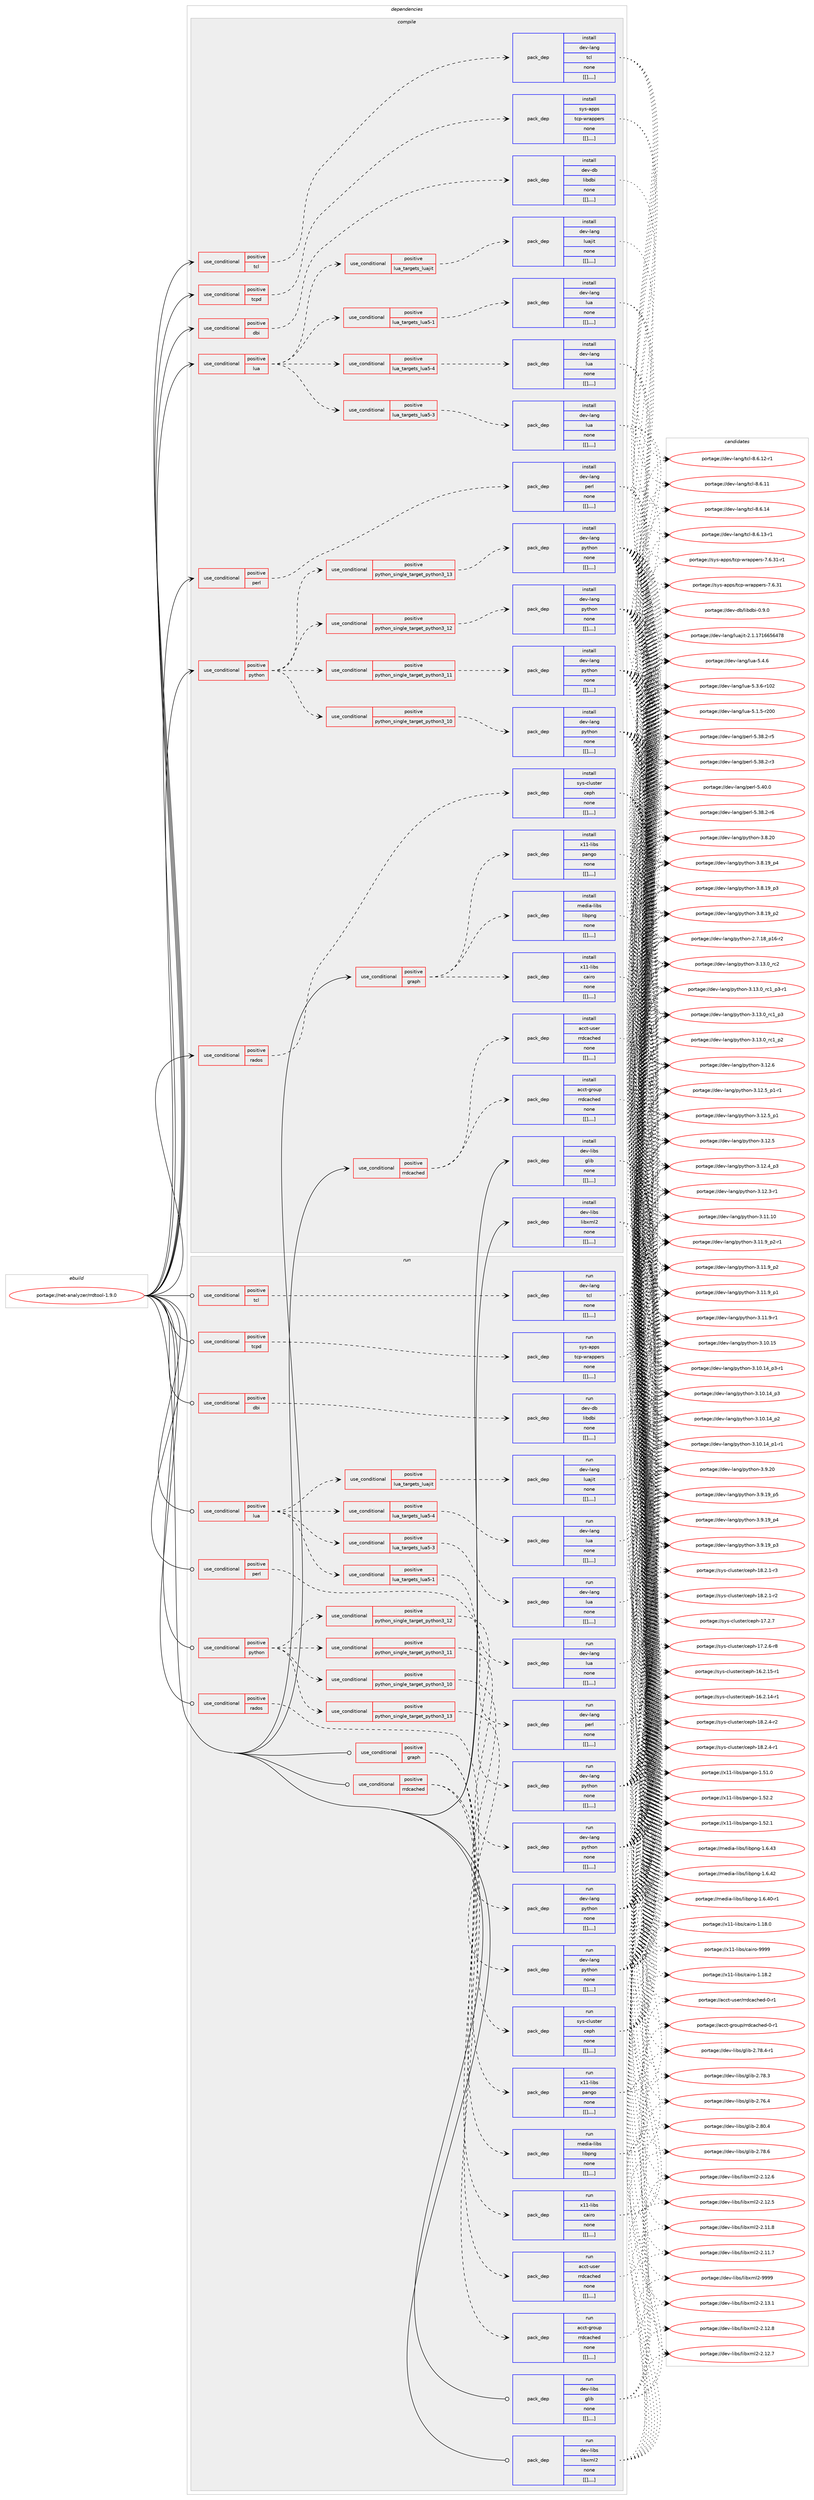 digraph prolog {

# *************
# Graph options
# *************

newrank=true;
concentrate=true;
compound=true;
graph [rankdir=LR,fontname=Helvetica,fontsize=10,ranksep=1.5];#, ranksep=2.5, nodesep=0.2];
edge  [arrowhead=vee];
node  [fontname=Helvetica,fontsize=10];

# **********
# The ebuild
# **********

subgraph cluster_leftcol {
color=gray;
label=<<i>ebuild</i>>;
id [label="portage://net-analyzer/rrdtool-1.9.0", color=red, width=4, href="../net-analyzer/rrdtool-1.9.0.svg"];
}

# ****************
# The dependencies
# ****************

subgraph cluster_midcol {
color=gray;
label=<<i>dependencies</i>>;
subgraph cluster_compile {
fillcolor="#eeeeee";
style=filled;
label=<<i>compile</i>>;
subgraph cond92747 {
dependency360182 [label=<<TABLE BORDER="0" CELLBORDER="1" CELLSPACING="0" CELLPADDING="4"><TR><TD ROWSPAN="3" CELLPADDING="10">use_conditional</TD></TR><TR><TD>positive</TD></TR><TR><TD>dbi</TD></TR></TABLE>>, shape=none, color=red];
subgraph pack264685 {
dependency360183 [label=<<TABLE BORDER="0" CELLBORDER="1" CELLSPACING="0" CELLPADDING="4" WIDTH="220"><TR><TD ROWSPAN="6" CELLPADDING="30">pack_dep</TD></TR><TR><TD WIDTH="110">install</TD></TR><TR><TD>dev-db</TD></TR><TR><TD>libdbi</TD></TR><TR><TD>none</TD></TR><TR><TD>[[],,,,]</TD></TR></TABLE>>, shape=none, color=blue];
}
dependency360182:e -> dependency360183:w [weight=20,style="dashed",arrowhead="vee"];
}
id:e -> dependency360182:w [weight=20,style="solid",arrowhead="vee"];
subgraph cond92748 {
dependency360184 [label=<<TABLE BORDER="0" CELLBORDER="1" CELLSPACING="0" CELLPADDING="4"><TR><TD ROWSPAN="3" CELLPADDING="10">use_conditional</TD></TR><TR><TD>positive</TD></TR><TR><TD>graph</TD></TR></TABLE>>, shape=none, color=red];
subgraph pack264686 {
dependency360185 [label=<<TABLE BORDER="0" CELLBORDER="1" CELLSPACING="0" CELLPADDING="4" WIDTH="220"><TR><TD ROWSPAN="6" CELLPADDING="30">pack_dep</TD></TR><TR><TD WIDTH="110">install</TD></TR><TR><TD>media-libs</TD></TR><TR><TD>libpng</TD></TR><TR><TD>none</TD></TR><TR><TD>[[],,,,]</TD></TR></TABLE>>, shape=none, color=blue];
}
dependency360184:e -> dependency360185:w [weight=20,style="dashed",arrowhead="vee"];
subgraph pack264687 {
dependency360186 [label=<<TABLE BORDER="0" CELLBORDER="1" CELLSPACING="0" CELLPADDING="4" WIDTH="220"><TR><TD ROWSPAN="6" CELLPADDING="30">pack_dep</TD></TR><TR><TD WIDTH="110">install</TD></TR><TR><TD>x11-libs</TD></TR><TR><TD>cairo</TD></TR><TR><TD>none</TD></TR><TR><TD>[[],,,,]</TD></TR></TABLE>>, shape=none, color=blue];
}
dependency360184:e -> dependency360186:w [weight=20,style="dashed",arrowhead="vee"];
subgraph pack264688 {
dependency360187 [label=<<TABLE BORDER="0" CELLBORDER="1" CELLSPACING="0" CELLPADDING="4" WIDTH="220"><TR><TD ROWSPAN="6" CELLPADDING="30">pack_dep</TD></TR><TR><TD WIDTH="110">install</TD></TR><TR><TD>x11-libs</TD></TR><TR><TD>pango</TD></TR><TR><TD>none</TD></TR><TR><TD>[[],,,,]</TD></TR></TABLE>>, shape=none, color=blue];
}
dependency360184:e -> dependency360187:w [weight=20,style="dashed",arrowhead="vee"];
}
id:e -> dependency360184:w [weight=20,style="solid",arrowhead="vee"];
subgraph cond92749 {
dependency360188 [label=<<TABLE BORDER="0" CELLBORDER="1" CELLSPACING="0" CELLPADDING="4"><TR><TD ROWSPAN="3" CELLPADDING="10">use_conditional</TD></TR><TR><TD>positive</TD></TR><TR><TD>lua</TD></TR></TABLE>>, shape=none, color=red];
subgraph cond92750 {
dependency360189 [label=<<TABLE BORDER="0" CELLBORDER="1" CELLSPACING="0" CELLPADDING="4"><TR><TD ROWSPAN="3" CELLPADDING="10">use_conditional</TD></TR><TR><TD>positive</TD></TR><TR><TD>lua_targets_luajit</TD></TR></TABLE>>, shape=none, color=red];
subgraph pack264689 {
dependency360190 [label=<<TABLE BORDER="0" CELLBORDER="1" CELLSPACING="0" CELLPADDING="4" WIDTH="220"><TR><TD ROWSPAN="6" CELLPADDING="30">pack_dep</TD></TR><TR><TD WIDTH="110">install</TD></TR><TR><TD>dev-lang</TD></TR><TR><TD>luajit</TD></TR><TR><TD>none</TD></TR><TR><TD>[[],,,,]</TD></TR></TABLE>>, shape=none, color=blue];
}
dependency360189:e -> dependency360190:w [weight=20,style="dashed",arrowhead="vee"];
}
dependency360188:e -> dependency360189:w [weight=20,style="dashed",arrowhead="vee"];
subgraph cond92751 {
dependency360191 [label=<<TABLE BORDER="0" CELLBORDER="1" CELLSPACING="0" CELLPADDING="4"><TR><TD ROWSPAN="3" CELLPADDING="10">use_conditional</TD></TR><TR><TD>positive</TD></TR><TR><TD>lua_targets_lua5-1</TD></TR></TABLE>>, shape=none, color=red];
subgraph pack264690 {
dependency360192 [label=<<TABLE BORDER="0" CELLBORDER="1" CELLSPACING="0" CELLPADDING="4" WIDTH="220"><TR><TD ROWSPAN="6" CELLPADDING="30">pack_dep</TD></TR><TR><TD WIDTH="110">install</TD></TR><TR><TD>dev-lang</TD></TR><TR><TD>lua</TD></TR><TR><TD>none</TD></TR><TR><TD>[[],,,,]</TD></TR></TABLE>>, shape=none, color=blue];
}
dependency360191:e -> dependency360192:w [weight=20,style="dashed",arrowhead="vee"];
}
dependency360188:e -> dependency360191:w [weight=20,style="dashed",arrowhead="vee"];
subgraph cond92752 {
dependency360193 [label=<<TABLE BORDER="0" CELLBORDER="1" CELLSPACING="0" CELLPADDING="4"><TR><TD ROWSPAN="3" CELLPADDING="10">use_conditional</TD></TR><TR><TD>positive</TD></TR><TR><TD>lua_targets_lua5-3</TD></TR></TABLE>>, shape=none, color=red];
subgraph pack264691 {
dependency360194 [label=<<TABLE BORDER="0" CELLBORDER="1" CELLSPACING="0" CELLPADDING="4" WIDTH="220"><TR><TD ROWSPAN="6" CELLPADDING="30">pack_dep</TD></TR><TR><TD WIDTH="110">install</TD></TR><TR><TD>dev-lang</TD></TR><TR><TD>lua</TD></TR><TR><TD>none</TD></TR><TR><TD>[[],,,,]</TD></TR></TABLE>>, shape=none, color=blue];
}
dependency360193:e -> dependency360194:w [weight=20,style="dashed",arrowhead="vee"];
}
dependency360188:e -> dependency360193:w [weight=20,style="dashed",arrowhead="vee"];
subgraph cond92753 {
dependency360195 [label=<<TABLE BORDER="0" CELLBORDER="1" CELLSPACING="0" CELLPADDING="4"><TR><TD ROWSPAN="3" CELLPADDING="10">use_conditional</TD></TR><TR><TD>positive</TD></TR><TR><TD>lua_targets_lua5-4</TD></TR></TABLE>>, shape=none, color=red];
subgraph pack264692 {
dependency360196 [label=<<TABLE BORDER="0" CELLBORDER="1" CELLSPACING="0" CELLPADDING="4" WIDTH="220"><TR><TD ROWSPAN="6" CELLPADDING="30">pack_dep</TD></TR><TR><TD WIDTH="110">install</TD></TR><TR><TD>dev-lang</TD></TR><TR><TD>lua</TD></TR><TR><TD>none</TD></TR><TR><TD>[[],,,,]</TD></TR></TABLE>>, shape=none, color=blue];
}
dependency360195:e -> dependency360196:w [weight=20,style="dashed",arrowhead="vee"];
}
dependency360188:e -> dependency360195:w [weight=20,style="dashed",arrowhead="vee"];
}
id:e -> dependency360188:w [weight=20,style="solid",arrowhead="vee"];
subgraph cond92754 {
dependency360197 [label=<<TABLE BORDER="0" CELLBORDER="1" CELLSPACING="0" CELLPADDING="4"><TR><TD ROWSPAN="3" CELLPADDING="10">use_conditional</TD></TR><TR><TD>positive</TD></TR><TR><TD>perl</TD></TR></TABLE>>, shape=none, color=red];
subgraph pack264693 {
dependency360198 [label=<<TABLE BORDER="0" CELLBORDER="1" CELLSPACING="0" CELLPADDING="4" WIDTH="220"><TR><TD ROWSPAN="6" CELLPADDING="30">pack_dep</TD></TR><TR><TD WIDTH="110">install</TD></TR><TR><TD>dev-lang</TD></TR><TR><TD>perl</TD></TR><TR><TD>none</TD></TR><TR><TD>[[],,,,]</TD></TR></TABLE>>, shape=none, color=blue];
}
dependency360197:e -> dependency360198:w [weight=20,style="dashed",arrowhead="vee"];
}
id:e -> dependency360197:w [weight=20,style="solid",arrowhead="vee"];
subgraph cond92755 {
dependency360199 [label=<<TABLE BORDER="0" CELLBORDER="1" CELLSPACING="0" CELLPADDING="4"><TR><TD ROWSPAN="3" CELLPADDING="10">use_conditional</TD></TR><TR><TD>positive</TD></TR><TR><TD>python</TD></TR></TABLE>>, shape=none, color=red];
subgraph cond92756 {
dependency360200 [label=<<TABLE BORDER="0" CELLBORDER="1" CELLSPACING="0" CELLPADDING="4"><TR><TD ROWSPAN="3" CELLPADDING="10">use_conditional</TD></TR><TR><TD>positive</TD></TR><TR><TD>python_single_target_python3_10</TD></TR></TABLE>>, shape=none, color=red];
subgraph pack264694 {
dependency360201 [label=<<TABLE BORDER="0" CELLBORDER="1" CELLSPACING="0" CELLPADDING="4" WIDTH="220"><TR><TD ROWSPAN="6" CELLPADDING="30">pack_dep</TD></TR><TR><TD WIDTH="110">install</TD></TR><TR><TD>dev-lang</TD></TR><TR><TD>python</TD></TR><TR><TD>none</TD></TR><TR><TD>[[],,,,]</TD></TR></TABLE>>, shape=none, color=blue];
}
dependency360200:e -> dependency360201:w [weight=20,style="dashed",arrowhead="vee"];
}
dependency360199:e -> dependency360200:w [weight=20,style="dashed",arrowhead="vee"];
subgraph cond92757 {
dependency360202 [label=<<TABLE BORDER="0" CELLBORDER="1" CELLSPACING="0" CELLPADDING="4"><TR><TD ROWSPAN="3" CELLPADDING="10">use_conditional</TD></TR><TR><TD>positive</TD></TR><TR><TD>python_single_target_python3_11</TD></TR></TABLE>>, shape=none, color=red];
subgraph pack264695 {
dependency360203 [label=<<TABLE BORDER="0" CELLBORDER="1" CELLSPACING="0" CELLPADDING="4" WIDTH="220"><TR><TD ROWSPAN="6" CELLPADDING="30">pack_dep</TD></TR><TR><TD WIDTH="110">install</TD></TR><TR><TD>dev-lang</TD></TR><TR><TD>python</TD></TR><TR><TD>none</TD></TR><TR><TD>[[],,,,]</TD></TR></TABLE>>, shape=none, color=blue];
}
dependency360202:e -> dependency360203:w [weight=20,style="dashed",arrowhead="vee"];
}
dependency360199:e -> dependency360202:w [weight=20,style="dashed",arrowhead="vee"];
subgraph cond92758 {
dependency360204 [label=<<TABLE BORDER="0" CELLBORDER="1" CELLSPACING="0" CELLPADDING="4"><TR><TD ROWSPAN="3" CELLPADDING="10">use_conditional</TD></TR><TR><TD>positive</TD></TR><TR><TD>python_single_target_python3_12</TD></TR></TABLE>>, shape=none, color=red];
subgraph pack264696 {
dependency360205 [label=<<TABLE BORDER="0" CELLBORDER="1" CELLSPACING="0" CELLPADDING="4" WIDTH="220"><TR><TD ROWSPAN="6" CELLPADDING="30">pack_dep</TD></TR><TR><TD WIDTH="110">install</TD></TR><TR><TD>dev-lang</TD></TR><TR><TD>python</TD></TR><TR><TD>none</TD></TR><TR><TD>[[],,,,]</TD></TR></TABLE>>, shape=none, color=blue];
}
dependency360204:e -> dependency360205:w [weight=20,style="dashed",arrowhead="vee"];
}
dependency360199:e -> dependency360204:w [weight=20,style="dashed",arrowhead="vee"];
subgraph cond92759 {
dependency360206 [label=<<TABLE BORDER="0" CELLBORDER="1" CELLSPACING="0" CELLPADDING="4"><TR><TD ROWSPAN="3" CELLPADDING="10">use_conditional</TD></TR><TR><TD>positive</TD></TR><TR><TD>python_single_target_python3_13</TD></TR></TABLE>>, shape=none, color=red];
subgraph pack264697 {
dependency360207 [label=<<TABLE BORDER="0" CELLBORDER="1" CELLSPACING="0" CELLPADDING="4" WIDTH="220"><TR><TD ROWSPAN="6" CELLPADDING="30">pack_dep</TD></TR><TR><TD WIDTH="110">install</TD></TR><TR><TD>dev-lang</TD></TR><TR><TD>python</TD></TR><TR><TD>none</TD></TR><TR><TD>[[],,,,]</TD></TR></TABLE>>, shape=none, color=blue];
}
dependency360206:e -> dependency360207:w [weight=20,style="dashed",arrowhead="vee"];
}
dependency360199:e -> dependency360206:w [weight=20,style="dashed",arrowhead="vee"];
}
id:e -> dependency360199:w [weight=20,style="solid",arrowhead="vee"];
subgraph cond92760 {
dependency360208 [label=<<TABLE BORDER="0" CELLBORDER="1" CELLSPACING="0" CELLPADDING="4"><TR><TD ROWSPAN="3" CELLPADDING="10">use_conditional</TD></TR><TR><TD>positive</TD></TR><TR><TD>rados</TD></TR></TABLE>>, shape=none, color=red];
subgraph pack264698 {
dependency360209 [label=<<TABLE BORDER="0" CELLBORDER="1" CELLSPACING="0" CELLPADDING="4" WIDTH="220"><TR><TD ROWSPAN="6" CELLPADDING="30">pack_dep</TD></TR><TR><TD WIDTH="110">install</TD></TR><TR><TD>sys-cluster</TD></TR><TR><TD>ceph</TD></TR><TR><TD>none</TD></TR><TR><TD>[[],,,,]</TD></TR></TABLE>>, shape=none, color=blue];
}
dependency360208:e -> dependency360209:w [weight=20,style="dashed",arrowhead="vee"];
}
id:e -> dependency360208:w [weight=20,style="solid",arrowhead="vee"];
subgraph cond92761 {
dependency360210 [label=<<TABLE BORDER="0" CELLBORDER="1" CELLSPACING="0" CELLPADDING="4"><TR><TD ROWSPAN="3" CELLPADDING="10">use_conditional</TD></TR><TR><TD>positive</TD></TR><TR><TD>rrdcached</TD></TR></TABLE>>, shape=none, color=red];
subgraph pack264699 {
dependency360211 [label=<<TABLE BORDER="0" CELLBORDER="1" CELLSPACING="0" CELLPADDING="4" WIDTH="220"><TR><TD ROWSPAN="6" CELLPADDING="30">pack_dep</TD></TR><TR><TD WIDTH="110">install</TD></TR><TR><TD>acct-group</TD></TR><TR><TD>rrdcached</TD></TR><TR><TD>none</TD></TR><TR><TD>[[],,,,]</TD></TR></TABLE>>, shape=none, color=blue];
}
dependency360210:e -> dependency360211:w [weight=20,style="dashed",arrowhead="vee"];
subgraph pack264700 {
dependency360212 [label=<<TABLE BORDER="0" CELLBORDER="1" CELLSPACING="0" CELLPADDING="4" WIDTH="220"><TR><TD ROWSPAN="6" CELLPADDING="30">pack_dep</TD></TR><TR><TD WIDTH="110">install</TD></TR><TR><TD>acct-user</TD></TR><TR><TD>rrdcached</TD></TR><TR><TD>none</TD></TR><TR><TD>[[],,,,]</TD></TR></TABLE>>, shape=none, color=blue];
}
dependency360210:e -> dependency360212:w [weight=20,style="dashed",arrowhead="vee"];
}
id:e -> dependency360210:w [weight=20,style="solid",arrowhead="vee"];
subgraph cond92762 {
dependency360213 [label=<<TABLE BORDER="0" CELLBORDER="1" CELLSPACING="0" CELLPADDING="4"><TR><TD ROWSPAN="3" CELLPADDING="10">use_conditional</TD></TR><TR><TD>positive</TD></TR><TR><TD>tcl</TD></TR></TABLE>>, shape=none, color=red];
subgraph pack264701 {
dependency360214 [label=<<TABLE BORDER="0" CELLBORDER="1" CELLSPACING="0" CELLPADDING="4" WIDTH="220"><TR><TD ROWSPAN="6" CELLPADDING="30">pack_dep</TD></TR><TR><TD WIDTH="110">install</TD></TR><TR><TD>dev-lang</TD></TR><TR><TD>tcl</TD></TR><TR><TD>none</TD></TR><TR><TD>[[],,,,]</TD></TR></TABLE>>, shape=none, color=blue];
}
dependency360213:e -> dependency360214:w [weight=20,style="dashed",arrowhead="vee"];
}
id:e -> dependency360213:w [weight=20,style="solid",arrowhead="vee"];
subgraph cond92763 {
dependency360215 [label=<<TABLE BORDER="0" CELLBORDER="1" CELLSPACING="0" CELLPADDING="4"><TR><TD ROWSPAN="3" CELLPADDING="10">use_conditional</TD></TR><TR><TD>positive</TD></TR><TR><TD>tcpd</TD></TR></TABLE>>, shape=none, color=red];
subgraph pack264702 {
dependency360216 [label=<<TABLE BORDER="0" CELLBORDER="1" CELLSPACING="0" CELLPADDING="4" WIDTH="220"><TR><TD ROWSPAN="6" CELLPADDING="30">pack_dep</TD></TR><TR><TD WIDTH="110">install</TD></TR><TR><TD>sys-apps</TD></TR><TR><TD>tcp-wrappers</TD></TR><TR><TD>none</TD></TR><TR><TD>[[],,,,]</TD></TR></TABLE>>, shape=none, color=blue];
}
dependency360215:e -> dependency360216:w [weight=20,style="dashed",arrowhead="vee"];
}
id:e -> dependency360215:w [weight=20,style="solid",arrowhead="vee"];
subgraph pack264703 {
dependency360217 [label=<<TABLE BORDER="0" CELLBORDER="1" CELLSPACING="0" CELLPADDING="4" WIDTH="220"><TR><TD ROWSPAN="6" CELLPADDING="30">pack_dep</TD></TR><TR><TD WIDTH="110">install</TD></TR><TR><TD>dev-libs</TD></TR><TR><TD>glib</TD></TR><TR><TD>none</TD></TR><TR><TD>[[],,,,]</TD></TR></TABLE>>, shape=none, color=blue];
}
id:e -> dependency360217:w [weight=20,style="solid",arrowhead="vee"];
subgraph pack264704 {
dependency360218 [label=<<TABLE BORDER="0" CELLBORDER="1" CELLSPACING="0" CELLPADDING="4" WIDTH="220"><TR><TD ROWSPAN="6" CELLPADDING="30">pack_dep</TD></TR><TR><TD WIDTH="110">install</TD></TR><TR><TD>dev-libs</TD></TR><TR><TD>libxml2</TD></TR><TR><TD>none</TD></TR><TR><TD>[[],,,,]</TD></TR></TABLE>>, shape=none, color=blue];
}
id:e -> dependency360218:w [weight=20,style="solid",arrowhead="vee"];
}
subgraph cluster_compileandrun {
fillcolor="#eeeeee";
style=filled;
label=<<i>compile and run</i>>;
}
subgraph cluster_run {
fillcolor="#eeeeee";
style=filled;
label=<<i>run</i>>;
subgraph cond92764 {
dependency360219 [label=<<TABLE BORDER="0" CELLBORDER="1" CELLSPACING="0" CELLPADDING="4"><TR><TD ROWSPAN="3" CELLPADDING="10">use_conditional</TD></TR><TR><TD>positive</TD></TR><TR><TD>dbi</TD></TR></TABLE>>, shape=none, color=red];
subgraph pack264705 {
dependency360220 [label=<<TABLE BORDER="0" CELLBORDER="1" CELLSPACING="0" CELLPADDING="4" WIDTH="220"><TR><TD ROWSPAN="6" CELLPADDING="30">pack_dep</TD></TR><TR><TD WIDTH="110">run</TD></TR><TR><TD>dev-db</TD></TR><TR><TD>libdbi</TD></TR><TR><TD>none</TD></TR><TR><TD>[[],,,,]</TD></TR></TABLE>>, shape=none, color=blue];
}
dependency360219:e -> dependency360220:w [weight=20,style="dashed",arrowhead="vee"];
}
id:e -> dependency360219:w [weight=20,style="solid",arrowhead="odot"];
subgraph cond92765 {
dependency360221 [label=<<TABLE BORDER="0" CELLBORDER="1" CELLSPACING="0" CELLPADDING="4"><TR><TD ROWSPAN="3" CELLPADDING="10">use_conditional</TD></TR><TR><TD>positive</TD></TR><TR><TD>graph</TD></TR></TABLE>>, shape=none, color=red];
subgraph pack264706 {
dependency360222 [label=<<TABLE BORDER="0" CELLBORDER="1" CELLSPACING="0" CELLPADDING="4" WIDTH="220"><TR><TD ROWSPAN="6" CELLPADDING="30">pack_dep</TD></TR><TR><TD WIDTH="110">run</TD></TR><TR><TD>media-libs</TD></TR><TR><TD>libpng</TD></TR><TR><TD>none</TD></TR><TR><TD>[[],,,,]</TD></TR></TABLE>>, shape=none, color=blue];
}
dependency360221:e -> dependency360222:w [weight=20,style="dashed",arrowhead="vee"];
subgraph pack264707 {
dependency360223 [label=<<TABLE BORDER="0" CELLBORDER="1" CELLSPACING="0" CELLPADDING="4" WIDTH="220"><TR><TD ROWSPAN="6" CELLPADDING="30">pack_dep</TD></TR><TR><TD WIDTH="110">run</TD></TR><TR><TD>x11-libs</TD></TR><TR><TD>cairo</TD></TR><TR><TD>none</TD></TR><TR><TD>[[],,,,]</TD></TR></TABLE>>, shape=none, color=blue];
}
dependency360221:e -> dependency360223:w [weight=20,style="dashed",arrowhead="vee"];
subgraph pack264708 {
dependency360224 [label=<<TABLE BORDER="0" CELLBORDER="1" CELLSPACING="0" CELLPADDING="4" WIDTH="220"><TR><TD ROWSPAN="6" CELLPADDING="30">pack_dep</TD></TR><TR><TD WIDTH="110">run</TD></TR><TR><TD>x11-libs</TD></TR><TR><TD>pango</TD></TR><TR><TD>none</TD></TR><TR><TD>[[],,,,]</TD></TR></TABLE>>, shape=none, color=blue];
}
dependency360221:e -> dependency360224:w [weight=20,style="dashed",arrowhead="vee"];
}
id:e -> dependency360221:w [weight=20,style="solid",arrowhead="odot"];
subgraph cond92766 {
dependency360225 [label=<<TABLE BORDER="0" CELLBORDER="1" CELLSPACING="0" CELLPADDING="4"><TR><TD ROWSPAN="3" CELLPADDING="10">use_conditional</TD></TR><TR><TD>positive</TD></TR><TR><TD>lua</TD></TR></TABLE>>, shape=none, color=red];
subgraph cond92767 {
dependency360226 [label=<<TABLE BORDER="0" CELLBORDER="1" CELLSPACING="0" CELLPADDING="4"><TR><TD ROWSPAN="3" CELLPADDING="10">use_conditional</TD></TR><TR><TD>positive</TD></TR><TR><TD>lua_targets_luajit</TD></TR></TABLE>>, shape=none, color=red];
subgraph pack264709 {
dependency360227 [label=<<TABLE BORDER="0" CELLBORDER="1" CELLSPACING="0" CELLPADDING="4" WIDTH="220"><TR><TD ROWSPAN="6" CELLPADDING="30">pack_dep</TD></TR><TR><TD WIDTH="110">run</TD></TR><TR><TD>dev-lang</TD></TR><TR><TD>luajit</TD></TR><TR><TD>none</TD></TR><TR><TD>[[],,,,]</TD></TR></TABLE>>, shape=none, color=blue];
}
dependency360226:e -> dependency360227:w [weight=20,style="dashed",arrowhead="vee"];
}
dependency360225:e -> dependency360226:w [weight=20,style="dashed",arrowhead="vee"];
subgraph cond92768 {
dependency360228 [label=<<TABLE BORDER="0" CELLBORDER="1" CELLSPACING="0" CELLPADDING="4"><TR><TD ROWSPAN="3" CELLPADDING="10">use_conditional</TD></TR><TR><TD>positive</TD></TR><TR><TD>lua_targets_lua5-1</TD></TR></TABLE>>, shape=none, color=red];
subgraph pack264710 {
dependency360229 [label=<<TABLE BORDER="0" CELLBORDER="1" CELLSPACING="0" CELLPADDING="4" WIDTH="220"><TR><TD ROWSPAN="6" CELLPADDING="30">pack_dep</TD></TR><TR><TD WIDTH="110">run</TD></TR><TR><TD>dev-lang</TD></TR><TR><TD>lua</TD></TR><TR><TD>none</TD></TR><TR><TD>[[],,,,]</TD></TR></TABLE>>, shape=none, color=blue];
}
dependency360228:e -> dependency360229:w [weight=20,style="dashed",arrowhead="vee"];
}
dependency360225:e -> dependency360228:w [weight=20,style="dashed",arrowhead="vee"];
subgraph cond92769 {
dependency360230 [label=<<TABLE BORDER="0" CELLBORDER="1" CELLSPACING="0" CELLPADDING="4"><TR><TD ROWSPAN="3" CELLPADDING="10">use_conditional</TD></TR><TR><TD>positive</TD></TR><TR><TD>lua_targets_lua5-3</TD></TR></TABLE>>, shape=none, color=red];
subgraph pack264711 {
dependency360231 [label=<<TABLE BORDER="0" CELLBORDER="1" CELLSPACING="0" CELLPADDING="4" WIDTH="220"><TR><TD ROWSPAN="6" CELLPADDING="30">pack_dep</TD></TR><TR><TD WIDTH="110">run</TD></TR><TR><TD>dev-lang</TD></TR><TR><TD>lua</TD></TR><TR><TD>none</TD></TR><TR><TD>[[],,,,]</TD></TR></TABLE>>, shape=none, color=blue];
}
dependency360230:e -> dependency360231:w [weight=20,style="dashed",arrowhead="vee"];
}
dependency360225:e -> dependency360230:w [weight=20,style="dashed",arrowhead="vee"];
subgraph cond92770 {
dependency360232 [label=<<TABLE BORDER="0" CELLBORDER="1" CELLSPACING="0" CELLPADDING="4"><TR><TD ROWSPAN="3" CELLPADDING="10">use_conditional</TD></TR><TR><TD>positive</TD></TR><TR><TD>lua_targets_lua5-4</TD></TR></TABLE>>, shape=none, color=red];
subgraph pack264712 {
dependency360233 [label=<<TABLE BORDER="0" CELLBORDER="1" CELLSPACING="0" CELLPADDING="4" WIDTH="220"><TR><TD ROWSPAN="6" CELLPADDING="30">pack_dep</TD></TR><TR><TD WIDTH="110">run</TD></TR><TR><TD>dev-lang</TD></TR><TR><TD>lua</TD></TR><TR><TD>none</TD></TR><TR><TD>[[],,,,]</TD></TR></TABLE>>, shape=none, color=blue];
}
dependency360232:e -> dependency360233:w [weight=20,style="dashed",arrowhead="vee"];
}
dependency360225:e -> dependency360232:w [weight=20,style="dashed",arrowhead="vee"];
}
id:e -> dependency360225:w [weight=20,style="solid",arrowhead="odot"];
subgraph cond92771 {
dependency360234 [label=<<TABLE BORDER="0" CELLBORDER="1" CELLSPACING="0" CELLPADDING="4"><TR><TD ROWSPAN="3" CELLPADDING="10">use_conditional</TD></TR><TR><TD>positive</TD></TR><TR><TD>perl</TD></TR></TABLE>>, shape=none, color=red];
subgraph pack264713 {
dependency360235 [label=<<TABLE BORDER="0" CELLBORDER="1" CELLSPACING="0" CELLPADDING="4" WIDTH="220"><TR><TD ROWSPAN="6" CELLPADDING="30">pack_dep</TD></TR><TR><TD WIDTH="110">run</TD></TR><TR><TD>dev-lang</TD></TR><TR><TD>perl</TD></TR><TR><TD>none</TD></TR><TR><TD>[[],,,,]</TD></TR></TABLE>>, shape=none, color=blue];
}
dependency360234:e -> dependency360235:w [weight=20,style="dashed",arrowhead="vee"];
}
id:e -> dependency360234:w [weight=20,style="solid",arrowhead="odot"];
subgraph cond92772 {
dependency360236 [label=<<TABLE BORDER="0" CELLBORDER="1" CELLSPACING="0" CELLPADDING="4"><TR><TD ROWSPAN="3" CELLPADDING="10">use_conditional</TD></TR><TR><TD>positive</TD></TR><TR><TD>python</TD></TR></TABLE>>, shape=none, color=red];
subgraph cond92773 {
dependency360237 [label=<<TABLE BORDER="0" CELLBORDER="1" CELLSPACING="0" CELLPADDING="4"><TR><TD ROWSPAN="3" CELLPADDING="10">use_conditional</TD></TR><TR><TD>positive</TD></TR><TR><TD>python_single_target_python3_10</TD></TR></TABLE>>, shape=none, color=red];
subgraph pack264714 {
dependency360238 [label=<<TABLE BORDER="0" CELLBORDER="1" CELLSPACING="0" CELLPADDING="4" WIDTH="220"><TR><TD ROWSPAN="6" CELLPADDING="30">pack_dep</TD></TR><TR><TD WIDTH="110">run</TD></TR><TR><TD>dev-lang</TD></TR><TR><TD>python</TD></TR><TR><TD>none</TD></TR><TR><TD>[[],,,,]</TD></TR></TABLE>>, shape=none, color=blue];
}
dependency360237:e -> dependency360238:w [weight=20,style="dashed",arrowhead="vee"];
}
dependency360236:e -> dependency360237:w [weight=20,style="dashed",arrowhead="vee"];
subgraph cond92774 {
dependency360239 [label=<<TABLE BORDER="0" CELLBORDER="1" CELLSPACING="0" CELLPADDING="4"><TR><TD ROWSPAN="3" CELLPADDING="10">use_conditional</TD></TR><TR><TD>positive</TD></TR><TR><TD>python_single_target_python3_11</TD></TR></TABLE>>, shape=none, color=red];
subgraph pack264715 {
dependency360240 [label=<<TABLE BORDER="0" CELLBORDER="1" CELLSPACING="0" CELLPADDING="4" WIDTH="220"><TR><TD ROWSPAN="6" CELLPADDING="30">pack_dep</TD></TR><TR><TD WIDTH="110">run</TD></TR><TR><TD>dev-lang</TD></TR><TR><TD>python</TD></TR><TR><TD>none</TD></TR><TR><TD>[[],,,,]</TD></TR></TABLE>>, shape=none, color=blue];
}
dependency360239:e -> dependency360240:w [weight=20,style="dashed",arrowhead="vee"];
}
dependency360236:e -> dependency360239:w [weight=20,style="dashed",arrowhead="vee"];
subgraph cond92775 {
dependency360241 [label=<<TABLE BORDER="0" CELLBORDER="1" CELLSPACING="0" CELLPADDING="4"><TR><TD ROWSPAN="3" CELLPADDING="10">use_conditional</TD></TR><TR><TD>positive</TD></TR><TR><TD>python_single_target_python3_12</TD></TR></TABLE>>, shape=none, color=red];
subgraph pack264716 {
dependency360242 [label=<<TABLE BORDER="0" CELLBORDER="1" CELLSPACING="0" CELLPADDING="4" WIDTH="220"><TR><TD ROWSPAN="6" CELLPADDING="30">pack_dep</TD></TR><TR><TD WIDTH="110">run</TD></TR><TR><TD>dev-lang</TD></TR><TR><TD>python</TD></TR><TR><TD>none</TD></TR><TR><TD>[[],,,,]</TD></TR></TABLE>>, shape=none, color=blue];
}
dependency360241:e -> dependency360242:w [weight=20,style="dashed",arrowhead="vee"];
}
dependency360236:e -> dependency360241:w [weight=20,style="dashed",arrowhead="vee"];
subgraph cond92776 {
dependency360243 [label=<<TABLE BORDER="0" CELLBORDER="1" CELLSPACING="0" CELLPADDING="4"><TR><TD ROWSPAN="3" CELLPADDING="10">use_conditional</TD></TR><TR><TD>positive</TD></TR><TR><TD>python_single_target_python3_13</TD></TR></TABLE>>, shape=none, color=red];
subgraph pack264717 {
dependency360244 [label=<<TABLE BORDER="0" CELLBORDER="1" CELLSPACING="0" CELLPADDING="4" WIDTH="220"><TR><TD ROWSPAN="6" CELLPADDING="30">pack_dep</TD></TR><TR><TD WIDTH="110">run</TD></TR><TR><TD>dev-lang</TD></TR><TR><TD>python</TD></TR><TR><TD>none</TD></TR><TR><TD>[[],,,,]</TD></TR></TABLE>>, shape=none, color=blue];
}
dependency360243:e -> dependency360244:w [weight=20,style="dashed",arrowhead="vee"];
}
dependency360236:e -> dependency360243:w [weight=20,style="dashed",arrowhead="vee"];
}
id:e -> dependency360236:w [weight=20,style="solid",arrowhead="odot"];
subgraph cond92777 {
dependency360245 [label=<<TABLE BORDER="0" CELLBORDER="1" CELLSPACING="0" CELLPADDING="4"><TR><TD ROWSPAN="3" CELLPADDING="10">use_conditional</TD></TR><TR><TD>positive</TD></TR><TR><TD>rados</TD></TR></TABLE>>, shape=none, color=red];
subgraph pack264718 {
dependency360246 [label=<<TABLE BORDER="0" CELLBORDER="1" CELLSPACING="0" CELLPADDING="4" WIDTH="220"><TR><TD ROWSPAN="6" CELLPADDING="30">pack_dep</TD></TR><TR><TD WIDTH="110">run</TD></TR><TR><TD>sys-cluster</TD></TR><TR><TD>ceph</TD></TR><TR><TD>none</TD></TR><TR><TD>[[],,,,]</TD></TR></TABLE>>, shape=none, color=blue];
}
dependency360245:e -> dependency360246:w [weight=20,style="dashed",arrowhead="vee"];
}
id:e -> dependency360245:w [weight=20,style="solid",arrowhead="odot"];
subgraph cond92778 {
dependency360247 [label=<<TABLE BORDER="0" CELLBORDER="1" CELLSPACING="0" CELLPADDING="4"><TR><TD ROWSPAN="3" CELLPADDING="10">use_conditional</TD></TR><TR><TD>positive</TD></TR><TR><TD>rrdcached</TD></TR></TABLE>>, shape=none, color=red];
subgraph pack264719 {
dependency360248 [label=<<TABLE BORDER="0" CELLBORDER="1" CELLSPACING="0" CELLPADDING="4" WIDTH="220"><TR><TD ROWSPAN="6" CELLPADDING="30">pack_dep</TD></TR><TR><TD WIDTH="110">run</TD></TR><TR><TD>acct-group</TD></TR><TR><TD>rrdcached</TD></TR><TR><TD>none</TD></TR><TR><TD>[[],,,,]</TD></TR></TABLE>>, shape=none, color=blue];
}
dependency360247:e -> dependency360248:w [weight=20,style="dashed",arrowhead="vee"];
subgraph pack264720 {
dependency360249 [label=<<TABLE BORDER="0" CELLBORDER="1" CELLSPACING="0" CELLPADDING="4" WIDTH="220"><TR><TD ROWSPAN="6" CELLPADDING="30">pack_dep</TD></TR><TR><TD WIDTH="110">run</TD></TR><TR><TD>acct-user</TD></TR><TR><TD>rrdcached</TD></TR><TR><TD>none</TD></TR><TR><TD>[[],,,,]</TD></TR></TABLE>>, shape=none, color=blue];
}
dependency360247:e -> dependency360249:w [weight=20,style="dashed",arrowhead="vee"];
}
id:e -> dependency360247:w [weight=20,style="solid",arrowhead="odot"];
subgraph cond92779 {
dependency360250 [label=<<TABLE BORDER="0" CELLBORDER="1" CELLSPACING="0" CELLPADDING="4"><TR><TD ROWSPAN="3" CELLPADDING="10">use_conditional</TD></TR><TR><TD>positive</TD></TR><TR><TD>tcl</TD></TR></TABLE>>, shape=none, color=red];
subgraph pack264721 {
dependency360251 [label=<<TABLE BORDER="0" CELLBORDER="1" CELLSPACING="0" CELLPADDING="4" WIDTH="220"><TR><TD ROWSPAN="6" CELLPADDING="30">pack_dep</TD></TR><TR><TD WIDTH="110">run</TD></TR><TR><TD>dev-lang</TD></TR><TR><TD>tcl</TD></TR><TR><TD>none</TD></TR><TR><TD>[[],,,,]</TD></TR></TABLE>>, shape=none, color=blue];
}
dependency360250:e -> dependency360251:w [weight=20,style="dashed",arrowhead="vee"];
}
id:e -> dependency360250:w [weight=20,style="solid",arrowhead="odot"];
subgraph cond92780 {
dependency360252 [label=<<TABLE BORDER="0" CELLBORDER="1" CELLSPACING="0" CELLPADDING="4"><TR><TD ROWSPAN="3" CELLPADDING="10">use_conditional</TD></TR><TR><TD>positive</TD></TR><TR><TD>tcpd</TD></TR></TABLE>>, shape=none, color=red];
subgraph pack264722 {
dependency360253 [label=<<TABLE BORDER="0" CELLBORDER="1" CELLSPACING="0" CELLPADDING="4" WIDTH="220"><TR><TD ROWSPAN="6" CELLPADDING="30">pack_dep</TD></TR><TR><TD WIDTH="110">run</TD></TR><TR><TD>sys-apps</TD></TR><TR><TD>tcp-wrappers</TD></TR><TR><TD>none</TD></TR><TR><TD>[[],,,,]</TD></TR></TABLE>>, shape=none, color=blue];
}
dependency360252:e -> dependency360253:w [weight=20,style="dashed",arrowhead="vee"];
}
id:e -> dependency360252:w [weight=20,style="solid",arrowhead="odot"];
subgraph pack264723 {
dependency360254 [label=<<TABLE BORDER="0" CELLBORDER="1" CELLSPACING="0" CELLPADDING="4" WIDTH="220"><TR><TD ROWSPAN="6" CELLPADDING="30">pack_dep</TD></TR><TR><TD WIDTH="110">run</TD></TR><TR><TD>dev-libs</TD></TR><TR><TD>glib</TD></TR><TR><TD>none</TD></TR><TR><TD>[[],,,,]</TD></TR></TABLE>>, shape=none, color=blue];
}
id:e -> dependency360254:w [weight=20,style="solid",arrowhead="odot"];
subgraph pack264724 {
dependency360255 [label=<<TABLE BORDER="0" CELLBORDER="1" CELLSPACING="0" CELLPADDING="4" WIDTH="220"><TR><TD ROWSPAN="6" CELLPADDING="30">pack_dep</TD></TR><TR><TD WIDTH="110">run</TD></TR><TR><TD>dev-libs</TD></TR><TR><TD>libxml2</TD></TR><TR><TD>none</TD></TR><TR><TD>[[],,,,]</TD></TR></TABLE>>, shape=none, color=blue];
}
id:e -> dependency360255:w [weight=20,style="solid",arrowhead="odot"];
}
}

# **************
# The candidates
# **************

subgraph cluster_choices {
rank=same;
color=gray;
label=<<i>candidates</i>>;

subgraph choice264685 {
color=black;
nodesep=1;
choice1001011184510098471081059810098105454846574648 [label="portage://dev-db/libdbi-0.9.0", color=red, width=4,href="../dev-db/libdbi-0.9.0.svg"];
dependency360183:e -> choice1001011184510098471081059810098105454846574648:w [style=dotted,weight="100"];
}
subgraph choice264686 {
color=black;
nodesep=1;
choice109101100105974510810598115471081059811211010345494654465251 [label="portage://media-libs/libpng-1.6.43", color=red, width=4,href="../media-libs/libpng-1.6.43.svg"];
choice109101100105974510810598115471081059811211010345494654465250 [label="portage://media-libs/libpng-1.6.42", color=red, width=4,href="../media-libs/libpng-1.6.42.svg"];
choice1091011001059745108105981154710810598112110103454946544652484511449 [label="portage://media-libs/libpng-1.6.40-r1", color=red, width=4,href="../media-libs/libpng-1.6.40-r1.svg"];
dependency360185:e -> choice109101100105974510810598115471081059811211010345494654465251:w [style=dotted,weight="100"];
dependency360185:e -> choice109101100105974510810598115471081059811211010345494654465250:w [style=dotted,weight="100"];
dependency360185:e -> choice1091011001059745108105981154710810598112110103454946544652484511449:w [style=dotted,weight="100"];
}
subgraph choice264687 {
color=black;
nodesep=1;
choice120494945108105981154799971051141114557575757 [label="portage://x11-libs/cairo-9999", color=red, width=4,href="../x11-libs/cairo-9999.svg"];
choice1204949451081059811547999710511411145494649564650 [label="portage://x11-libs/cairo-1.18.2", color=red, width=4,href="../x11-libs/cairo-1.18.2.svg"];
choice1204949451081059811547999710511411145494649564648 [label="portage://x11-libs/cairo-1.18.0", color=red, width=4,href="../x11-libs/cairo-1.18.0.svg"];
dependency360186:e -> choice120494945108105981154799971051141114557575757:w [style=dotted,weight="100"];
dependency360186:e -> choice1204949451081059811547999710511411145494649564650:w [style=dotted,weight="100"];
dependency360186:e -> choice1204949451081059811547999710511411145494649564648:w [style=dotted,weight="100"];
}
subgraph choice264688 {
color=black;
nodesep=1;
choice12049494510810598115471129711010311145494653504650 [label="portage://x11-libs/pango-1.52.2", color=red, width=4,href="../x11-libs/pango-1.52.2.svg"];
choice12049494510810598115471129711010311145494653504649 [label="portage://x11-libs/pango-1.52.1", color=red, width=4,href="../x11-libs/pango-1.52.1.svg"];
choice12049494510810598115471129711010311145494653494648 [label="portage://x11-libs/pango-1.51.0", color=red, width=4,href="../x11-libs/pango-1.51.0.svg"];
dependency360187:e -> choice12049494510810598115471129711010311145494653504650:w [style=dotted,weight="100"];
dependency360187:e -> choice12049494510810598115471129711010311145494653504649:w [style=dotted,weight="100"];
dependency360187:e -> choice12049494510810598115471129711010311145494653494648:w [style=dotted,weight="100"];
}
subgraph choice264689 {
color=black;
nodesep=1;
choice10010111845108971101034710811797106105116455046494649554954545354525556 [label="portage://dev-lang/luajit-2.1.1716656478", color=red, width=4,href="../dev-lang/luajit-2.1.1716656478.svg"];
dependency360190:e -> choice10010111845108971101034710811797106105116455046494649554954545354525556:w [style=dotted,weight="100"];
}
subgraph choice264690 {
color=black;
nodesep=1;
choice10010111845108971101034710811797455346524654 [label="portage://dev-lang/lua-5.4.6", color=red, width=4,href="../dev-lang/lua-5.4.6.svg"];
choice1001011184510897110103471081179745534651465445114494850 [label="portage://dev-lang/lua-5.3.6-r102", color=red, width=4,href="../dev-lang/lua-5.3.6-r102.svg"];
choice1001011184510897110103471081179745534649465345114504848 [label="portage://dev-lang/lua-5.1.5-r200", color=red, width=4,href="../dev-lang/lua-5.1.5-r200.svg"];
dependency360192:e -> choice10010111845108971101034710811797455346524654:w [style=dotted,weight="100"];
dependency360192:e -> choice1001011184510897110103471081179745534651465445114494850:w [style=dotted,weight="100"];
dependency360192:e -> choice1001011184510897110103471081179745534649465345114504848:w [style=dotted,weight="100"];
}
subgraph choice264691 {
color=black;
nodesep=1;
choice10010111845108971101034710811797455346524654 [label="portage://dev-lang/lua-5.4.6", color=red, width=4,href="../dev-lang/lua-5.4.6.svg"];
choice1001011184510897110103471081179745534651465445114494850 [label="portage://dev-lang/lua-5.3.6-r102", color=red, width=4,href="../dev-lang/lua-5.3.6-r102.svg"];
choice1001011184510897110103471081179745534649465345114504848 [label="portage://dev-lang/lua-5.1.5-r200", color=red, width=4,href="../dev-lang/lua-5.1.5-r200.svg"];
dependency360194:e -> choice10010111845108971101034710811797455346524654:w [style=dotted,weight="100"];
dependency360194:e -> choice1001011184510897110103471081179745534651465445114494850:w [style=dotted,weight="100"];
dependency360194:e -> choice1001011184510897110103471081179745534649465345114504848:w [style=dotted,weight="100"];
}
subgraph choice264692 {
color=black;
nodesep=1;
choice10010111845108971101034710811797455346524654 [label="portage://dev-lang/lua-5.4.6", color=red, width=4,href="../dev-lang/lua-5.4.6.svg"];
choice1001011184510897110103471081179745534651465445114494850 [label="portage://dev-lang/lua-5.3.6-r102", color=red, width=4,href="../dev-lang/lua-5.3.6-r102.svg"];
choice1001011184510897110103471081179745534649465345114504848 [label="portage://dev-lang/lua-5.1.5-r200", color=red, width=4,href="../dev-lang/lua-5.1.5-r200.svg"];
dependency360196:e -> choice10010111845108971101034710811797455346524654:w [style=dotted,weight="100"];
dependency360196:e -> choice1001011184510897110103471081179745534651465445114494850:w [style=dotted,weight="100"];
dependency360196:e -> choice1001011184510897110103471081179745534649465345114504848:w [style=dotted,weight="100"];
}
subgraph choice264693 {
color=black;
nodesep=1;
choice10010111845108971101034711210111410845534652484648 [label="portage://dev-lang/perl-5.40.0", color=red, width=4,href="../dev-lang/perl-5.40.0.svg"];
choice100101118451089711010347112101114108455346515646504511454 [label="portage://dev-lang/perl-5.38.2-r6", color=red, width=4,href="../dev-lang/perl-5.38.2-r6.svg"];
choice100101118451089711010347112101114108455346515646504511453 [label="portage://dev-lang/perl-5.38.2-r5", color=red, width=4,href="../dev-lang/perl-5.38.2-r5.svg"];
choice100101118451089711010347112101114108455346515646504511451 [label="portage://dev-lang/perl-5.38.2-r3", color=red, width=4,href="../dev-lang/perl-5.38.2-r3.svg"];
dependency360198:e -> choice10010111845108971101034711210111410845534652484648:w [style=dotted,weight="100"];
dependency360198:e -> choice100101118451089711010347112101114108455346515646504511454:w [style=dotted,weight="100"];
dependency360198:e -> choice100101118451089711010347112101114108455346515646504511453:w [style=dotted,weight="100"];
dependency360198:e -> choice100101118451089711010347112101114108455346515646504511451:w [style=dotted,weight="100"];
}
subgraph choice264694 {
color=black;
nodesep=1;
choice10010111845108971101034711212111610411111045514649514648951149950 [label="portage://dev-lang/python-3.13.0_rc2", color=red, width=4,href="../dev-lang/python-3.13.0_rc2.svg"];
choice1001011184510897110103471121211161041111104551464951464895114994995112514511449 [label="portage://dev-lang/python-3.13.0_rc1_p3-r1", color=red, width=4,href="../dev-lang/python-3.13.0_rc1_p3-r1.svg"];
choice100101118451089711010347112121116104111110455146495146489511499499511251 [label="portage://dev-lang/python-3.13.0_rc1_p3", color=red, width=4,href="../dev-lang/python-3.13.0_rc1_p3.svg"];
choice100101118451089711010347112121116104111110455146495146489511499499511250 [label="portage://dev-lang/python-3.13.0_rc1_p2", color=red, width=4,href="../dev-lang/python-3.13.0_rc1_p2.svg"];
choice10010111845108971101034711212111610411111045514649504654 [label="portage://dev-lang/python-3.12.6", color=red, width=4,href="../dev-lang/python-3.12.6.svg"];
choice1001011184510897110103471121211161041111104551464950465395112494511449 [label="portage://dev-lang/python-3.12.5_p1-r1", color=red, width=4,href="../dev-lang/python-3.12.5_p1-r1.svg"];
choice100101118451089711010347112121116104111110455146495046539511249 [label="portage://dev-lang/python-3.12.5_p1", color=red, width=4,href="../dev-lang/python-3.12.5_p1.svg"];
choice10010111845108971101034711212111610411111045514649504653 [label="portage://dev-lang/python-3.12.5", color=red, width=4,href="../dev-lang/python-3.12.5.svg"];
choice100101118451089711010347112121116104111110455146495046529511251 [label="portage://dev-lang/python-3.12.4_p3", color=red, width=4,href="../dev-lang/python-3.12.4_p3.svg"];
choice100101118451089711010347112121116104111110455146495046514511449 [label="portage://dev-lang/python-3.12.3-r1", color=red, width=4,href="../dev-lang/python-3.12.3-r1.svg"];
choice1001011184510897110103471121211161041111104551464949464948 [label="portage://dev-lang/python-3.11.10", color=red, width=4,href="../dev-lang/python-3.11.10.svg"];
choice1001011184510897110103471121211161041111104551464949465795112504511449 [label="portage://dev-lang/python-3.11.9_p2-r1", color=red, width=4,href="../dev-lang/python-3.11.9_p2-r1.svg"];
choice100101118451089711010347112121116104111110455146494946579511250 [label="portage://dev-lang/python-3.11.9_p2", color=red, width=4,href="../dev-lang/python-3.11.9_p2.svg"];
choice100101118451089711010347112121116104111110455146494946579511249 [label="portage://dev-lang/python-3.11.9_p1", color=red, width=4,href="../dev-lang/python-3.11.9_p1.svg"];
choice100101118451089711010347112121116104111110455146494946574511449 [label="portage://dev-lang/python-3.11.9-r1", color=red, width=4,href="../dev-lang/python-3.11.9-r1.svg"];
choice1001011184510897110103471121211161041111104551464948464953 [label="portage://dev-lang/python-3.10.15", color=red, width=4,href="../dev-lang/python-3.10.15.svg"];
choice100101118451089711010347112121116104111110455146494846495295112514511449 [label="portage://dev-lang/python-3.10.14_p3-r1", color=red, width=4,href="../dev-lang/python-3.10.14_p3-r1.svg"];
choice10010111845108971101034711212111610411111045514649484649529511251 [label="portage://dev-lang/python-3.10.14_p3", color=red, width=4,href="../dev-lang/python-3.10.14_p3.svg"];
choice10010111845108971101034711212111610411111045514649484649529511250 [label="portage://dev-lang/python-3.10.14_p2", color=red, width=4,href="../dev-lang/python-3.10.14_p2.svg"];
choice100101118451089711010347112121116104111110455146494846495295112494511449 [label="portage://dev-lang/python-3.10.14_p1-r1", color=red, width=4,href="../dev-lang/python-3.10.14_p1-r1.svg"];
choice10010111845108971101034711212111610411111045514657465048 [label="portage://dev-lang/python-3.9.20", color=red, width=4,href="../dev-lang/python-3.9.20.svg"];
choice100101118451089711010347112121116104111110455146574649579511253 [label="portage://dev-lang/python-3.9.19_p5", color=red, width=4,href="../dev-lang/python-3.9.19_p5.svg"];
choice100101118451089711010347112121116104111110455146574649579511252 [label="portage://dev-lang/python-3.9.19_p4", color=red, width=4,href="../dev-lang/python-3.9.19_p4.svg"];
choice100101118451089711010347112121116104111110455146574649579511251 [label="portage://dev-lang/python-3.9.19_p3", color=red, width=4,href="../dev-lang/python-3.9.19_p3.svg"];
choice10010111845108971101034711212111610411111045514656465048 [label="portage://dev-lang/python-3.8.20", color=red, width=4,href="../dev-lang/python-3.8.20.svg"];
choice100101118451089711010347112121116104111110455146564649579511252 [label="portage://dev-lang/python-3.8.19_p4", color=red, width=4,href="../dev-lang/python-3.8.19_p4.svg"];
choice100101118451089711010347112121116104111110455146564649579511251 [label="portage://dev-lang/python-3.8.19_p3", color=red, width=4,href="../dev-lang/python-3.8.19_p3.svg"];
choice100101118451089711010347112121116104111110455146564649579511250 [label="portage://dev-lang/python-3.8.19_p2", color=red, width=4,href="../dev-lang/python-3.8.19_p2.svg"];
choice100101118451089711010347112121116104111110455046554649569511249544511450 [label="portage://dev-lang/python-2.7.18_p16-r2", color=red, width=4,href="../dev-lang/python-2.7.18_p16-r2.svg"];
dependency360201:e -> choice10010111845108971101034711212111610411111045514649514648951149950:w [style=dotted,weight="100"];
dependency360201:e -> choice1001011184510897110103471121211161041111104551464951464895114994995112514511449:w [style=dotted,weight="100"];
dependency360201:e -> choice100101118451089711010347112121116104111110455146495146489511499499511251:w [style=dotted,weight="100"];
dependency360201:e -> choice100101118451089711010347112121116104111110455146495146489511499499511250:w [style=dotted,weight="100"];
dependency360201:e -> choice10010111845108971101034711212111610411111045514649504654:w [style=dotted,weight="100"];
dependency360201:e -> choice1001011184510897110103471121211161041111104551464950465395112494511449:w [style=dotted,weight="100"];
dependency360201:e -> choice100101118451089711010347112121116104111110455146495046539511249:w [style=dotted,weight="100"];
dependency360201:e -> choice10010111845108971101034711212111610411111045514649504653:w [style=dotted,weight="100"];
dependency360201:e -> choice100101118451089711010347112121116104111110455146495046529511251:w [style=dotted,weight="100"];
dependency360201:e -> choice100101118451089711010347112121116104111110455146495046514511449:w [style=dotted,weight="100"];
dependency360201:e -> choice1001011184510897110103471121211161041111104551464949464948:w [style=dotted,weight="100"];
dependency360201:e -> choice1001011184510897110103471121211161041111104551464949465795112504511449:w [style=dotted,weight="100"];
dependency360201:e -> choice100101118451089711010347112121116104111110455146494946579511250:w [style=dotted,weight="100"];
dependency360201:e -> choice100101118451089711010347112121116104111110455146494946579511249:w [style=dotted,weight="100"];
dependency360201:e -> choice100101118451089711010347112121116104111110455146494946574511449:w [style=dotted,weight="100"];
dependency360201:e -> choice1001011184510897110103471121211161041111104551464948464953:w [style=dotted,weight="100"];
dependency360201:e -> choice100101118451089711010347112121116104111110455146494846495295112514511449:w [style=dotted,weight="100"];
dependency360201:e -> choice10010111845108971101034711212111610411111045514649484649529511251:w [style=dotted,weight="100"];
dependency360201:e -> choice10010111845108971101034711212111610411111045514649484649529511250:w [style=dotted,weight="100"];
dependency360201:e -> choice100101118451089711010347112121116104111110455146494846495295112494511449:w [style=dotted,weight="100"];
dependency360201:e -> choice10010111845108971101034711212111610411111045514657465048:w [style=dotted,weight="100"];
dependency360201:e -> choice100101118451089711010347112121116104111110455146574649579511253:w [style=dotted,weight="100"];
dependency360201:e -> choice100101118451089711010347112121116104111110455146574649579511252:w [style=dotted,weight="100"];
dependency360201:e -> choice100101118451089711010347112121116104111110455146574649579511251:w [style=dotted,weight="100"];
dependency360201:e -> choice10010111845108971101034711212111610411111045514656465048:w [style=dotted,weight="100"];
dependency360201:e -> choice100101118451089711010347112121116104111110455146564649579511252:w [style=dotted,weight="100"];
dependency360201:e -> choice100101118451089711010347112121116104111110455146564649579511251:w [style=dotted,weight="100"];
dependency360201:e -> choice100101118451089711010347112121116104111110455146564649579511250:w [style=dotted,weight="100"];
dependency360201:e -> choice100101118451089711010347112121116104111110455046554649569511249544511450:w [style=dotted,weight="100"];
}
subgraph choice264695 {
color=black;
nodesep=1;
choice10010111845108971101034711212111610411111045514649514648951149950 [label="portage://dev-lang/python-3.13.0_rc2", color=red, width=4,href="../dev-lang/python-3.13.0_rc2.svg"];
choice1001011184510897110103471121211161041111104551464951464895114994995112514511449 [label="portage://dev-lang/python-3.13.0_rc1_p3-r1", color=red, width=4,href="../dev-lang/python-3.13.0_rc1_p3-r1.svg"];
choice100101118451089711010347112121116104111110455146495146489511499499511251 [label="portage://dev-lang/python-3.13.0_rc1_p3", color=red, width=4,href="../dev-lang/python-3.13.0_rc1_p3.svg"];
choice100101118451089711010347112121116104111110455146495146489511499499511250 [label="portage://dev-lang/python-3.13.0_rc1_p2", color=red, width=4,href="../dev-lang/python-3.13.0_rc1_p2.svg"];
choice10010111845108971101034711212111610411111045514649504654 [label="portage://dev-lang/python-3.12.6", color=red, width=4,href="../dev-lang/python-3.12.6.svg"];
choice1001011184510897110103471121211161041111104551464950465395112494511449 [label="portage://dev-lang/python-3.12.5_p1-r1", color=red, width=4,href="../dev-lang/python-3.12.5_p1-r1.svg"];
choice100101118451089711010347112121116104111110455146495046539511249 [label="portage://dev-lang/python-3.12.5_p1", color=red, width=4,href="../dev-lang/python-3.12.5_p1.svg"];
choice10010111845108971101034711212111610411111045514649504653 [label="portage://dev-lang/python-3.12.5", color=red, width=4,href="../dev-lang/python-3.12.5.svg"];
choice100101118451089711010347112121116104111110455146495046529511251 [label="portage://dev-lang/python-3.12.4_p3", color=red, width=4,href="../dev-lang/python-3.12.4_p3.svg"];
choice100101118451089711010347112121116104111110455146495046514511449 [label="portage://dev-lang/python-3.12.3-r1", color=red, width=4,href="../dev-lang/python-3.12.3-r1.svg"];
choice1001011184510897110103471121211161041111104551464949464948 [label="portage://dev-lang/python-3.11.10", color=red, width=4,href="../dev-lang/python-3.11.10.svg"];
choice1001011184510897110103471121211161041111104551464949465795112504511449 [label="portage://dev-lang/python-3.11.9_p2-r1", color=red, width=4,href="../dev-lang/python-3.11.9_p2-r1.svg"];
choice100101118451089711010347112121116104111110455146494946579511250 [label="portage://dev-lang/python-3.11.9_p2", color=red, width=4,href="../dev-lang/python-3.11.9_p2.svg"];
choice100101118451089711010347112121116104111110455146494946579511249 [label="portage://dev-lang/python-3.11.9_p1", color=red, width=4,href="../dev-lang/python-3.11.9_p1.svg"];
choice100101118451089711010347112121116104111110455146494946574511449 [label="portage://dev-lang/python-3.11.9-r1", color=red, width=4,href="../dev-lang/python-3.11.9-r1.svg"];
choice1001011184510897110103471121211161041111104551464948464953 [label="portage://dev-lang/python-3.10.15", color=red, width=4,href="../dev-lang/python-3.10.15.svg"];
choice100101118451089711010347112121116104111110455146494846495295112514511449 [label="portage://dev-lang/python-3.10.14_p3-r1", color=red, width=4,href="../dev-lang/python-3.10.14_p3-r1.svg"];
choice10010111845108971101034711212111610411111045514649484649529511251 [label="portage://dev-lang/python-3.10.14_p3", color=red, width=4,href="../dev-lang/python-3.10.14_p3.svg"];
choice10010111845108971101034711212111610411111045514649484649529511250 [label="portage://dev-lang/python-3.10.14_p2", color=red, width=4,href="../dev-lang/python-3.10.14_p2.svg"];
choice100101118451089711010347112121116104111110455146494846495295112494511449 [label="portage://dev-lang/python-3.10.14_p1-r1", color=red, width=4,href="../dev-lang/python-3.10.14_p1-r1.svg"];
choice10010111845108971101034711212111610411111045514657465048 [label="portage://dev-lang/python-3.9.20", color=red, width=4,href="../dev-lang/python-3.9.20.svg"];
choice100101118451089711010347112121116104111110455146574649579511253 [label="portage://dev-lang/python-3.9.19_p5", color=red, width=4,href="../dev-lang/python-3.9.19_p5.svg"];
choice100101118451089711010347112121116104111110455146574649579511252 [label="portage://dev-lang/python-3.9.19_p4", color=red, width=4,href="../dev-lang/python-3.9.19_p4.svg"];
choice100101118451089711010347112121116104111110455146574649579511251 [label="portage://dev-lang/python-3.9.19_p3", color=red, width=4,href="../dev-lang/python-3.9.19_p3.svg"];
choice10010111845108971101034711212111610411111045514656465048 [label="portage://dev-lang/python-3.8.20", color=red, width=4,href="../dev-lang/python-3.8.20.svg"];
choice100101118451089711010347112121116104111110455146564649579511252 [label="portage://dev-lang/python-3.8.19_p4", color=red, width=4,href="../dev-lang/python-3.8.19_p4.svg"];
choice100101118451089711010347112121116104111110455146564649579511251 [label="portage://dev-lang/python-3.8.19_p3", color=red, width=4,href="../dev-lang/python-3.8.19_p3.svg"];
choice100101118451089711010347112121116104111110455146564649579511250 [label="portage://dev-lang/python-3.8.19_p2", color=red, width=4,href="../dev-lang/python-3.8.19_p2.svg"];
choice100101118451089711010347112121116104111110455046554649569511249544511450 [label="portage://dev-lang/python-2.7.18_p16-r2", color=red, width=4,href="../dev-lang/python-2.7.18_p16-r2.svg"];
dependency360203:e -> choice10010111845108971101034711212111610411111045514649514648951149950:w [style=dotted,weight="100"];
dependency360203:e -> choice1001011184510897110103471121211161041111104551464951464895114994995112514511449:w [style=dotted,weight="100"];
dependency360203:e -> choice100101118451089711010347112121116104111110455146495146489511499499511251:w [style=dotted,weight="100"];
dependency360203:e -> choice100101118451089711010347112121116104111110455146495146489511499499511250:w [style=dotted,weight="100"];
dependency360203:e -> choice10010111845108971101034711212111610411111045514649504654:w [style=dotted,weight="100"];
dependency360203:e -> choice1001011184510897110103471121211161041111104551464950465395112494511449:w [style=dotted,weight="100"];
dependency360203:e -> choice100101118451089711010347112121116104111110455146495046539511249:w [style=dotted,weight="100"];
dependency360203:e -> choice10010111845108971101034711212111610411111045514649504653:w [style=dotted,weight="100"];
dependency360203:e -> choice100101118451089711010347112121116104111110455146495046529511251:w [style=dotted,weight="100"];
dependency360203:e -> choice100101118451089711010347112121116104111110455146495046514511449:w [style=dotted,weight="100"];
dependency360203:e -> choice1001011184510897110103471121211161041111104551464949464948:w [style=dotted,weight="100"];
dependency360203:e -> choice1001011184510897110103471121211161041111104551464949465795112504511449:w [style=dotted,weight="100"];
dependency360203:e -> choice100101118451089711010347112121116104111110455146494946579511250:w [style=dotted,weight="100"];
dependency360203:e -> choice100101118451089711010347112121116104111110455146494946579511249:w [style=dotted,weight="100"];
dependency360203:e -> choice100101118451089711010347112121116104111110455146494946574511449:w [style=dotted,weight="100"];
dependency360203:e -> choice1001011184510897110103471121211161041111104551464948464953:w [style=dotted,weight="100"];
dependency360203:e -> choice100101118451089711010347112121116104111110455146494846495295112514511449:w [style=dotted,weight="100"];
dependency360203:e -> choice10010111845108971101034711212111610411111045514649484649529511251:w [style=dotted,weight="100"];
dependency360203:e -> choice10010111845108971101034711212111610411111045514649484649529511250:w [style=dotted,weight="100"];
dependency360203:e -> choice100101118451089711010347112121116104111110455146494846495295112494511449:w [style=dotted,weight="100"];
dependency360203:e -> choice10010111845108971101034711212111610411111045514657465048:w [style=dotted,weight="100"];
dependency360203:e -> choice100101118451089711010347112121116104111110455146574649579511253:w [style=dotted,weight="100"];
dependency360203:e -> choice100101118451089711010347112121116104111110455146574649579511252:w [style=dotted,weight="100"];
dependency360203:e -> choice100101118451089711010347112121116104111110455146574649579511251:w [style=dotted,weight="100"];
dependency360203:e -> choice10010111845108971101034711212111610411111045514656465048:w [style=dotted,weight="100"];
dependency360203:e -> choice100101118451089711010347112121116104111110455146564649579511252:w [style=dotted,weight="100"];
dependency360203:e -> choice100101118451089711010347112121116104111110455146564649579511251:w [style=dotted,weight="100"];
dependency360203:e -> choice100101118451089711010347112121116104111110455146564649579511250:w [style=dotted,weight="100"];
dependency360203:e -> choice100101118451089711010347112121116104111110455046554649569511249544511450:w [style=dotted,weight="100"];
}
subgraph choice264696 {
color=black;
nodesep=1;
choice10010111845108971101034711212111610411111045514649514648951149950 [label="portage://dev-lang/python-3.13.0_rc2", color=red, width=4,href="../dev-lang/python-3.13.0_rc2.svg"];
choice1001011184510897110103471121211161041111104551464951464895114994995112514511449 [label="portage://dev-lang/python-3.13.0_rc1_p3-r1", color=red, width=4,href="../dev-lang/python-3.13.0_rc1_p3-r1.svg"];
choice100101118451089711010347112121116104111110455146495146489511499499511251 [label="portage://dev-lang/python-3.13.0_rc1_p3", color=red, width=4,href="../dev-lang/python-3.13.0_rc1_p3.svg"];
choice100101118451089711010347112121116104111110455146495146489511499499511250 [label="portage://dev-lang/python-3.13.0_rc1_p2", color=red, width=4,href="../dev-lang/python-3.13.0_rc1_p2.svg"];
choice10010111845108971101034711212111610411111045514649504654 [label="portage://dev-lang/python-3.12.6", color=red, width=4,href="../dev-lang/python-3.12.6.svg"];
choice1001011184510897110103471121211161041111104551464950465395112494511449 [label="portage://dev-lang/python-3.12.5_p1-r1", color=red, width=4,href="../dev-lang/python-3.12.5_p1-r1.svg"];
choice100101118451089711010347112121116104111110455146495046539511249 [label="portage://dev-lang/python-3.12.5_p1", color=red, width=4,href="../dev-lang/python-3.12.5_p1.svg"];
choice10010111845108971101034711212111610411111045514649504653 [label="portage://dev-lang/python-3.12.5", color=red, width=4,href="../dev-lang/python-3.12.5.svg"];
choice100101118451089711010347112121116104111110455146495046529511251 [label="portage://dev-lang/python-3.12.4_p3", color=red, width=4,href="../dev-lang/python-3.12.4_p3.svg"];
choice100101118451089711010347112121116104111110455146495046514511449 [label="portage://dev-lang/python-3.12.3-r1", color=red, width=4,href="../dev-lang/python-3.12.3-r1.svg"];
choice1001011184510897110103471121211161041111104551464949464948 [label="portage://dev-lang/python-3.11.10", color=red, width=4,href="../dev-lang/python-3.11.10.svg"];
choice1001011184510897110103471121211161041111104551464949465795112504511449 [label="portage://dev-lang/python-3.11.9_p2-r1", color=red, width=4,href="../dev-lang/python-3.11.9_p2-r1.svg"];
choice100101118451089711010347112121116104111110455146494946579511250 [label="portage://dev-lang/python-3.11.9_p2", color=red, width=4,href="../dev-lang/python-3.11.9_p2.svg"];
choice100101118451089711010347112121116104111110455146494946579511249 [label="portage://dev-lang/python-3.11.9_p1", color=red, width=4,href="../dev-lang/python-3.11.9_p1.svg"];
choice100101118451089711010347112121116104111110455146494946574511449 [label="portage://dev-lang/python-3.11.9-r1", color=red, width=4,href="../dev-lang/python-3.11.9-r1.svg"];
choice1001011184510897110103471121211161041111104551464948464953 [label="portage://dev-lang/python-3.10.15", color=red, width=4,href="../dev-lang/python-3.10.15.svg"];
choice100101118451089711010347112121116104111110455146494846495295112514511449 [label="portage://dev-lang/python-3.10.14_p3-r1", color=red, width=4,href="../dev-lang/python-3.10.14_p3-r1.svg"];
choice10010111845108971101034711212111610411111045514649484649529511251 [label="portage://dev-lang/python-3.10.14_p3", color=red, width=4,href="../dev-lang/python-3.10.14_p3.svg"];
choice10010111845108971101034711212111610411111045514649484649529511250 [label="portage://dev-lang/python-3.10.14_p2", color=red, width=4,href="../dev-lang/python-3.10.14_p2.svg"];
choice100101118451089711010347112121116104111110455146494846495295112494511449 [label="portage://dev-lang/python-3.10.14_p1-r1", color=red, width=4,href="../dev-lang/python-3.10.14_p1-r1.svg"];
choice10010111845108971101034711212111610411111045514657465048 [label="portage://dev-lang/python-3.9.20", color=red, width=4,href="../dev-lang/python-3.9.20.svg"];
choice100101118451089711010347112121116104111110455146574649579511253 [label="portage://dev-lang/python-3.9.19_p5", color=red, width=4,href="../dev-lang/python-3.9.19_p5.svg"];
choice100101118451089711010347112121116104111110455146574649579511252 [label="portage://dev-lang/python-3.9.19_p4", color=red, width=4,href="../dev-lang/python-3.9.19_p4.svg"];
choice100101118451089711010347112121116104111110455146574649579511251 [label="portage://dev-lang/python-3.9.19_p3", color=red, width=4,href="../dev-lang/python-3.9.19_p3.svg"];
choice10010111845108971101034711212111610411111045514656465048 [label="portage://dev-lang/python-3.8.20", color=red, width=4,href="../dev-lang/python-3.8.20.svg"];
choice100101118451089711010347112121116104111110455146564649579511252 [label="portage://dev-lang/python-3.8.19_p4", color=red, width=4,href="../dev-lang/python-3.8.19_p4.svg"];
choice100101118451089711010347112121116104111110455146564649579511251 [label="portage://dev-lang/python-3.8.19_p3", color=red, width=4,href="../dev-lang/python-3.8.19_p3.svg"];
choice100101118451089711010347112121116104111110455146564649579511250 [label="portage://dev-lang/python-3.8.19_p2", color=red, width=4,href="../dev-lang/python-3.8.19_p2.svg"];
choice100101118451089711010347112121116104111110455046554649569511249544511450 [label="portage://dev-lang/python-2.7.18_p16-r2", color=red, width=4,href="../dev-lang/python-2.7.18_p16-r2.svg"];
dependency360205:e -> choice10010111845108971101034711212111610411111045514649514648951149950:w [style=dotted,weight="100"];
dependency360205:e -> choice1001011184510897110103471121211161041111104551464951464895114994995112514511449:w [style=dotted,weight="100"];
dependency360205:e -> choice100101118451089711010347112121116104111110455146495146489511499499511251:w [style=dotted,weight="100"];
dependency360205:e -> choice100101118451089711010347112121116104111110455146495146489511499499511250:w [style=dotted,weight="100"];
dependency360205:e -> choice10010111845108971101034711212111610411111045514649504654:w [style=dotted,weight="100"];
dependency360205:e -> choice1001011184510897110103471121211161041111104551464950465395112494511449:w [style=dotted,weight="100"];
dependency360205:e -> choice100101118451089711010347112121116104111110455146495046539511249:w [style=dotted,weight="100"];
dependency360205:e -> choice10010111845108971101034711212111610411111045514649504653:w [style=dotted,weight="100"];
dependency360205:e -> choice100101118451089711010347112121116104111110455146495046529511251:w [style=dotted,weight="100"];
dependency360205:e -> choice100101118451089711010347112121116104111110455146495046514511449:w [style=dotted,weight="100"];
dependency360205:e -> choice1001011184510897110103471121211161041111104551464949464948:w [style=dotted,weight="100"];
dependency360205:e -> choice1001011184510897110103471121211161041111104551464949465795112504511449:w [style=dotted,weight="100"];
dependency360205:e -> choice100101118451089711010347112121116104111110455146494946579511250:w [style=dotted,weight="100"];
dependency360205:e -> choice100101118451089711010347112121116104111110455146494946579511249:w [style=dotted,weight="100"];
dependency360205:e -> choice100101118451089711010347112121116104111110455146494946574511449:w [style=dotted,weight="100"];
dependency360205:e -> choice1001011184510897110103471121211161041111104551464948464953:w [style=dotted,weight="100"];
dependency360205:e -> choice100101118451089711010347112121116104111110455146494846495295112514511449:w [style=dotted,weight="100"];
dependency360205:e -> choice10010111845108971101034711212111610411111045514649484649529511251:w [style=dotted,weight="100"];
dependency360205:e -> choice10010111845108971101034711212111610411111045514649484649529511250:w [style=dotted,weight="100"];
dependency360205:e -> choice100101118451089711010347112121116104111110455146494846495295112494511449:w [style=dotted,weight="100"];
dependency360205:e -> choice10010111845108971101034711212111610411111045514657465048:w [style=dotted,weight="100"];
dependency360205:e -> choice100101118451089711010347112121116104111110455146574649579511253:w [style=dotted,weight="100"];
dependency360205:e -> choice100101118451089711010347112121116104111110455146574649579511252:w [style=dotted,weight="100"];
dependency360205:e -> choice100101118451089711010347112121116104111110455146574649579511251:w [style=dotted,weight="100"];
dependency360205:e -> choice10010111845108971101034711212111610411111045514656465048:w [style=dotted,weight="100"];
dependency360205:e -> choice100101118451089711010347112121116104111110455146564649579511252:w [style=dotted,weight="100"];
dependency360205:e -> choice100101118451089711010347112121116104111110455146564649579511251:w [style=dotted,weight="100"];
dependency360205:e -> choice100101118451089711010347112121116104111110455146564649579511250:w [style=dotted,weight="100"];
dependency360205:e -> choice100101118451089711010347112121116104111110455046554649569511249544511450:w [style=dotted,weight="100"];
}
subgraph choice264697 {
color=black;
nodesep=1;
choice10010111845108971101034711212111610411111045514649514648951149950 [label="portage://dev-lang/python-3.13.0_rc2", color=red, width=4,href="../dev-lang/python-3.13.0_rc2.svg"];
choice1001011184510897110103471121211161041111104551464951464895114994995112514511449 [label="portage://dev-lang/python-3.13.0_rc1_p3-r1", color=red, width=4,href="../dev-lang/python-3.13.0_rc1_p3-r1.svg"];
choice100101118451089711010347112121116104111110455146495146489511499499511251 [label="portage://dev-lang/python-3.13.0_rc1_p3", color=red, width=4,href="../dev-lang/python-3.13.0_rc1_p3.svg"];
choice100101118451089711010347112121116104111110455146495146489511499499511250 [label="portage://dev-lang/python-3.13.0_rc1_p2", color=red, width=4,href="../dev-lang/python-3.13.0_rc1_p2.svg"];
choice10010111845108971101034711212111610411111045514649504654 [label="portage://dev-lang/python-3.12.6", color=red, width=4,href="../dev-lang/python-3.12.6.svg"];
choice1001011184510897110103471121211161041111104551464950465395112494511449 [label="portage://dev-lang/python-3.12.5_p1-r1", color=red, width=4,href="../dev-lang/python-3.12.5_p1-r1.svg"];
choice100101118451089711010347112121116104111110455146495046539511249 [label="portage://dev-lang/python-3.12.5_p1", color=red, width=4,href="../dev-lang/python-3.12.5_p1.svg"];
choice10010111845108971101034711212111610411111045514649504653 [label="portage://dev-lang/python-3.12.5", color=red, width=4,href="../dev-lang/python-3.12.5.svg"];
choice100101118451089711010347112121116104111110455146495046529511251 [label="portage://dev-lang/python-3.12.4_p3", color=red, width=4,href="../dev-lang/python-3.12.4_p3.svg"];
choice100101118451089711010347112121116104111110455146495046514511449 [label="portage://dev-lang/python-3.12.3-r1", color=red, width=4,href="../dev-lang/python-3.12.3-r1.svg"];
choice1001011184510897110103471121211161041111104551464949464948 [label="portage://dev-lang/python-3.11.10", color=red, width=4,href="../dev-lang/python-3.11.10.svg"];
choice1001011184510897110103471121211161041111104551464949465795112504511449 [label="portage://dev-lang/python-3.11.9_p2-r1", color=red, width=4,href="../dev-lang/python-3.11.9_p2-r1.svg"];
choice100101118451089711010347112121116104111110455146494946579511250 [label="portage://dev-lang/python-3.11.9_p2", color=red, width=4,href="../dev-lang/python-3.11.9_p2.svg"];
choice100101118451089711010347112121116104111110455146494946579511249 [label="portage://dev-lang/python-3.11.9_p1", color=red, width=4,href="../dev-lang/python-3.11.9_p1.svg"];
choice100101118451089711010347112121116104111110455146494946574511449 [label="portage://dev-lang/python-3.11.9-r1", color=red, width=4,href="../dev-lang/python-3.11.9-r1.svg"];
choice1001011184510897110103471121211161041111104551464948464953 [label="portage://dev-lang/python-3.10.15", color=red, width=4,href="../dev-lang/python-3.10.15.svg"];
choice100101118451089711010347112121116104111110455146494846495295112514511449 [label="portage://dev-lang/python-3.10.14_p3-r1", color=red, width=4,href="../dev-lang/python-3.10.14_p3-r1.svg"];
choice10010111845108971101034711212111610411111045514649484649529511251 [label="portage://dev-lang/python-3.10.14_p3", color=red, width=4,href="../dev-lang/python-3.10.14_p3.svg"];
choice10010111845108971101034711212111610411111045514649484649529511250 [label="portage://dev-lang/python-3.10.14_p2", color=red, width=4,href="../dev-lang/python-3.10.14_p2.svg"];
choice100101118451089711010347112121116104111110455146494846495295112494511449 [label="portage://dev-lang/python-3.10.14_p1-r1", color=red, width=4,href="../dev-lang/python-3.10.14_p1-r1.svg"];
choice10010111845108971101034711212111610411111045514657465048 [label="portage://dev-lang/python-3.9.20", color=red, width=4,href="../dev-lang/python-3.9.20.svg"];
choice100101118451089711010347112121116104111110455146574649579511253 [label="portage://dev-lang/python-3.9.19_p5", color=red, width=4,href="../dev-lang/python-3.9.19_p5.svg"];
choice100101118451089711010347112121116104111110455146574649579511252 [label="portage://dev-lang/python-3.9.19_p4", color=red, width=4,href="../dev-lang/python-3.9.19_p4.svg"];
choice100101118451089711010347112121116104111110455146574649579511251 [label="portage://dev-lang/python-3.9.19_p3", color=red, width=4,href="../dev-lang/python-3.9.19_p3.svg"];
choice10010111845108971101034711212111610411111045514656465048 [label="portage://dev-lang/python-3.8.20", color=red, width=4,href="../dev-lang/python-3.8.20.svg"];
choice100101118451089711010347112121116104111110455146564649579511252 [label="portage://dev-lang/python-3.8.19_p4", color=red, width=4,href="../dev-lang/python-3.8.19_p4.svg"];
choice100101118451089711010347112121116104111110455146564649579511251 [label="portage://dev-lang/python-3.8.19_p3", color=red, width=4,href="../dev-lang/python-3.8.19_p3.svg"];
choice100101118451089711010347112121116104111110455146564649579511250 [label="portage://dev-lang/python-3.8.19_p2", color=red, width=4,href="../dev-lang/python-3.8.19_p2.svg"];
choice100101118451089711010347112121116104111110455046554649569511249544511450 [label="portage://dev-lang/python-2.7.18_p16-r2", color=red, width=4,href="../dev-lang/python-2.7.18_p16-r2.svg"];
dependency360207:e -> choice10010111845108971101034711212111610411111045514649514648951149950:w [style=dotted,weight="100"];
dependency360207:e -> choice1001011184510897110103471121211161041111104551464951464895114994995112514511449:w [style=dotted,weight="100"];
dependency360207:e -> choice100101118451089711010347112121116104111110455146495146489511499499511251:w [style=dotted,weight="100"];
dependency360207:e -> choice100101118451089711010347112121116104111110455146495146489511499499511250:w [style=dotted,weight="100"];
dependency360207:e -> choice10010111845108971101034711212111610411111045514649504654:w [style=dotted,weight="100"];
dependency360207:e -> choice1001011184510897110103471121211161041111104551464950465395112494511449:w [style=dotted,weight="100"];
dependency360207:e -> choice100101118451089711010347112121116104111110455146495046539511249:w [style=dotted,weight="100"];
dependency360207:e -> choice10010111845108971101034711212111610411111045514649504653:w [style=dotted,weight="100"];
dependency360207:e -> choice100101118451089711010347112121116104111110455146495046529511251:w [style=dotted,weight="100"];
dependency360207:e -> choice100101118451089711010347112121116104111110455146495046514511449:w [style=dotted,weight="100"];
dependency360207:e -> choice1001011184510897110103471121211161041111104551464949464948:w [style=dotted,weight="100"];
dependency360207:e -> choice1001011184510897110103471121211161041111104551464949465795112504511449:w [style=dotted,weight="100"];
dependency360207:e -> choice100101118451089711010347112121116104111110455146494946579511250:w [style=dotted,weight="100"];
dependency360207:e -> choice100101118451089711010347112121116104111110455146494946579511249:w [style=dotted,weight="100"];
dependency360207:e -> choice100101118451089711010347112121116104111110455146494946574511449:w [style=dotted,weight="100"];
dependency360207:e -> choice1001011184510897110103471121211161041111104551464948464953:w [style=dotted,weight="100"];
dependency360207:e -> choice100101118451089711010347112121116104111110455146494846495295112514511449:w [style=dotted,weight="100"];
dependency360207:e -> choice10010111845108971101034711212111610411111045514649484649529511251:w [style=dotted,weight="100"];
dependency360207:e -> choice10010111845108971101034711212111610411111045514649484649529511250:w [style=dotted,weight="100"];
dependency360207:e -> choice100101118451089711010347112121116104111110455146494846495295112494511449:w [style=dotted,weight="100"];
dependency360207:e -> choice10010111845108971101034711212111610411111045514657465048:w [style=dotted,weight="100"];
dependency360207:e -> choice100101118451089711010347112121116104111110455146574649579511253:w [style=dotted,weight="100"];
dependency360207:e -> choice100101118451089711010347112121116104111110455146574649579511252:w [style=dotted,weight="100"];
dependency360207:e -> choice100101118451089711010347112121116104111110455146574649579511251:w [style=dotted,weight="100"];
dependency360207:e -> choice10010111845108971101034711212111610411111045514656465048:w [style=dotted,weight="100"];
dependency360207:e -> choice100101118451089711010347112121116104111110455146564649579511252:w [style=dotted,weight="100"];
dependency360207:e -> choice100101118451089711010347112121116104111110455146564649579511251:w [style=dotted,weight="100"];
dependency360207:e -> choice100101118451089711010347112121116104111110455146564649579511250:w [style=dotted,weight="100"];
dependency360207:e -> choice100101118451089711010347112121116104111110455046554649569511249544511450:w [style=dotted,weight="100"];
}
subgraph choice264698 {
color=black;
nodesep=1;
choice11512111545991081171151161011144799101112104454956465046524511450 [label="portage://sys-cluster/ceph-18.2.4-r2", color=red, width=4,href="../sys-cluster/ceph-18.2.4-r2.svg"];
choice11512111545991081171151161011144799101112104454956465046524511449 [label="portage://sys-cluster/ceph-18.2.4-r1", color=red, width=4,href="../sys-cluster/ceph-18.2.4-r1.svg"];
choice11512111545991081171151161011144799101112104454956465046494511451 [label="portage://sys-cluster/ceph-18.2.1-r3", color=red, width=4,href="../sys-cluster/ceph-18.2.1-r3.svg"];
choice11512111545991081171151161011144799101112104454956465046494511450 [label="portage://sys-cluster/ceph-18.2.1-r2", color=red, width=4,href="../sys-cluster/ceph-18.2.1-r2.svg"];
choice1151211154599108117115116101114479910111210445495546504655 [label="portage://sys-cluster/ceph-17.2.7", color=red, width=4,href="../sys-cluster/ceph-17.2.7.svg"];
choice11512111545991081171151161011144799101112104454955465046544511456 [label="portage://sys-cluster/ceph-17.2.6-r8", color=red, width=4,href="../sys-cluster/ceph-17.2.6-r8.svg"];
choice1151211154599108117115116101114479910111210445495446504649534511449 [label="portage://sys-cluster/ceph-16.2.15-r1", color=red, width=4,href="../sys-cluster/ceph-16.2.15-r1.svg"];
choice1151211154599108117115116101114479910111210445495446504649524511449 [label="portage://sys-cluster/ceph-16.2.14-r1", color=red, width=4,href="../sys-cluster/ceph-16.2.14-r1.svg"];
dependency360209:e -> choice11512111545991081171151161011144799101112104454956465046524511450:w [style=dotted,weight="100"];
dependency360209:e -> choice11512111545991081171151161011144799101112104454956465046524511449:w [style=dotted,weight="100"];
dependency360209:e -> choice11512111545991081171151161011144799101112104454956465046494511451:w [style=dotted,weight="100"];
dependency360209:e -> choice11512111545991081171151161011144799101112104454956465046494511450:w [style=dotted,weight="100"];
dependency360209:e -> choice1151211154599108117115116101114479910111210445495546504655:w [style=dotted,weight="100"];
dependency360209:e -> choice11512111545991081171151161011144799101112104454955465046544511456:w [style=dotted,weight="100"];
dependency360209:e -> choice1151211154599108117115116101114479910111210445495446504649534511449:w [style=dotted,weight="100"];
dependency360209:e -> choice1151211154599108117115116101114479910111210445495446504649524511449:w [style=dotted,weight="100"];
}
subgraph choice264699 {
color=black;
nodesep=1;
choice979999116451031141111171124711411410099979910410110045484511449 [label="portage://acct-group/rrdcached-0-r1", color=red, width=4,href="../acct-group/rrdcached-0-r1.svg"];
dependency360211:e -> choice979999116451031141111171124711411410099979910410110045484511449:w [style=dotted,weight="100"];
}
subgraph choice264700 {
color=black;
nodesep=1;
choice979999116451171151011144711411410099979910410110045484511449 [label="portage://acct-user/rrdcached-0-r1", color=red, width=4,href="../acct-user/rrdcached-0-r1.svg"];
dependency360212:e -> choice979999116451171151011144711411410099979910410110045484511449:w [style=dotted,weight="100"];
}
subgraph choice264701 {
color=black;
nodesep=1;
choice1001011184510897110103471169910845564654464952 [label="portage://dev-lang/tcl-8.6.14", color=red, width=4,href="../dev-lang/tcl-8.6.14.svg"];
choice10010111845108971101034711699108455646544649514511449 [label="portage://dev-lang/tcl-8.6.13-r1", color=red, width=4,href="../dev-lang/tcl-8.6.13-r1.svg"];
choice10010111845108971101034711699108455646544649504511449 [label="portage://dev-lang/tcl-8.6.12-r1", color=red, width=4,href="../dev-lang/tcl-8.6.12-r1.svg"];
choice1001011184510897110103471169910845564654464949 [label="portage://dev-lang/tcl-8.6.11", color=red, width=4,href="../dev-lang/tcl-8.6.11.svg"];
dependency360214:e -> choice1001011184510897110103471169910845564654464952:w [style=dotted,weight="100"];
dependency360214:e -> choice10010111845108971101034711699108455646544649514511449:w [style=dotted,weight="100"];
dependency360214:e -> choice10010111845108971101034711699108455646544649504511449:w [style=dotted,weight="100"];
dependency360214:e -> choice1001011184510897110103471169910845564654464949:w [style=dotted,weight="100"];
}
subgraph choice264702 {
color=black;
nodesep=1;
choice115121115459711211211547116991124511911497112112101114115455546544651494511449 [label="portage://sys-apps/tcp-wrappers-7.6.31-r1", color=red, width=4,href="../sys-apps/tcp-wrappers-7.6.31-r1.svg"];
choice11512111545971121121154711699112451191149711211210111411545554654465149 [label="portage://sys-apps/tcp-wrappers-7.6.31", color=red, width=4,href="../sys-apps/tcp-wrappers-7.6.31.svg"];
dependency360216:e -> choice115121115459711211211547116991124511911497112112101114115455546544651494511449:w [style=dotted,weight="100"];
dependency360216:e -> choice11512111545971121121154711699112451191149711211210111411545554654465149:w [style=dotted,weight="100"];
}
subgraph choice264703 {
color=black;
nodesep=1;
choice1001011184510810598115471031081059845504656484652 [label="portage://dev-libs/glib-2.80.4", color=red, width=4,href="../dev-libs/glib-2.80.4.svg"];
choice1001011184510810598115471031081059845504655564654 [label="portage://dev-libs/glib-2.78.6", color=red, width=4,href="../dev-libs/glib-2.78.6.svg"];
choice10010111845108105981154710310810598455046555646524511449 [label="portage://dev-libs/glib-2.78.4-r1", color=red, width=4,href="../dev-libs/glib-2.78.4-r1.svg"];
choice1001011184510810598115471031081059845504655564651 [label="portage://dev-libs/glib-2.78.3", color=red, width=4,href="../dev-libs/glib-2.78.3.svg"];
choice1001011184510810598115471031081059845504655544652 [label="portage://dev-libs/glib-2.76.4", color=red, width=4,href="../dev-libs/glib-2.76.4.svg"];
dependency360217:e -> choice1001011184510810598115471031081059845504656484652:w [style=dotted,weight="100"];
dependency360217:e -> choice1001011184510810598115471031081059845504655564654:w [style=dotted,weight="100"];
dependency360217:e -> choice10010111845108105981154710310810598455046555646524511449:w [style=dotted,weight="100"];
dependency360217:e -> choice1001011184510810598115471031081059845504655564651:w [style=dotted,weight="100"];
dependency360217:e -> choice1001011184510810598115471031081059845504655544652:w [style=dotted,weight="100"];
}
subgraph choice264704 {
color=black;
nodesep=1;
choice10010111845108105981154710810598120109108504557575757 [label="portage://dev-libs/libxml2-9999", color=red, width=4,href="../dev-libs/libxml2-9999.svg"];
choice100101118451081059811547108105981201091085045504649514649 [label="portage://dev-libs/libxml2-2.13.1", color=red, width=4,href="../dev-libs/libxml2-2.13.1.svg"];
choice100101118451081059811547108105981201091085045504649504656 [label="portage://dev-libs/libxml2-2.12.8", color=red, width=4,href="../dev-libs/libxml2-2.12.8.svg"];
choice100101118451081059811547108105981201091085045504649504655 [label="portage://dev-libs/libxml2-2.12.7", color=red, width=4,href="../dev-libs/libxml2-2.12.7.svg"];
choice100101118451081059811547108105981201091085045504649504654 [label="portage://dev-libs/libxml2-2.12.6", color=red, width=4,href="../dev-libs/libxml2-2.12.6.svg"];
choice100101118451081059811547108105981201091085045504649504653 [label="portage://dev-libs/libxml2-2.12.5", color=red, width=4,href="../dev-libs/libxml2-2.12.5.svg"];
choice100101118451081059811547108105981201091085045504649494656 [label="portage://dev-libs/libxml2-2.11.8", color=red, width=4,href="../dev-libs/libxml2-2.11.8.svg"];
choice100101118451081059811547108105981201091085045504649494655 [label="portage://dev-libs/libxml2-2.11.7", color=red, width=4,href="../dev-libs/libxml2-2.11.7.svg"];
dependency360218:e -> choice10010111845108105981154710810598120109108504557575757:w [style=dotted,weight="100"];
dependency360218:e -> choice100101118451081059811547108105981201091085045504649514649:w [style=dotted,weight="100"];
dependency360218:e -> choice100101118451081059811547108105981201091085045504649504656:w [style=dotted,weight="100"];
dependency360218:e -> choice100101118451081059811547108105981201091085045504649504655:w [style=dotted,weight="100"];
dependency360218:e -> choice100101118451081059811547108105981201091085045504649504654:w [style=dotted,weight="100"];
dependency360218:e -> choice100101118451081059811547108105981201091085045504649504653:w [style=dotted,weight="100"];
dependency360218:e -> choice100101118451081059811547108105981201091085045504649494656:w [style=dotted,weight="100"];
dependency360218:e -> choice100101118451081059811547108105981201091085045504649494655:w [style=dotted,weight="100"];
}
subgraph choice264705 {
color=black;
nodesep=1;
choice1001011184510098471081059810098105454846574648 [label="portage://dev-db/libdbi-0.9.0", color=red, width=4,href="../dev-db/libdbi-0.9.0.svg"];
dependency360220:e -> choice1001011184510098471081059810098105454846574648:w [style=dotted,weight="100"];
}
subgraph choice264706 {
color=black;
nodesep=1;
choice109101100105974510810598115471081059811211010345494654465251 [label="portage://media-libs/libpng-1.6.43", color=red, width=4,href="../media-libs/libpng-1.6.43.svg"];
choice109101100105974510810598115471081059811211010345494654465250 [label="portage://media-libs/libpng-1.6.42", color=red, width=4,href="../media-libs/libpng-1.6.42.svg"];
choice1091011001059745108105981154710810598112110103454946544652484511449 [label="portage://media-libs/libpng-1.6.40-r1", color=red, width=4,href="../media-libs/libpng-1.6.40-r1.svg"];
dependency360222:e -> choice109101100105974510810598115471081059811211010345494654465251:w [style=dotted,weight="100"];
dependency360222:e -> choice109101100105974510810598115471081059811211010345494654465250:w [style=dotted,weight="100"];
dependency360222:e -> choice1091011001059745108105981154710810598112110103454946544652484511449:w [style=dotted,weight="100"];
}
subgraph choice264707 {
color=black;
nodesep=1;
choice120494945108105981154799971051141114557575757 [label="portage://x11-libs/cairo-9999", color=red, width=4,href="../x11-libs/cairo-9999.svg"];
choice1204949451081059811547999710511411145494649564650 [label="portage://x11-libs/cairo-1.18.2", color=red, width=4,href="../x11-libs/cairo-1.18.2.svg"];
choice1204949451081059811547999710511411145494649564648 [label="portage://x11-libs/cairo-1.18.0", color=red, width=4,href="../x11-libs/cairo-1.18.0.svg"];
dependency360223:e -> choice120494945108105981154799971051141114557575757:w [style=dotted,weight="100"];
dependency360223:e -> choice1204949451081059811547999710511411145494649564650:w [style=dotted,weight="100"];
dependency360223:e -> choice1204949451081059811547999710511411145494649564648:w [style=dotted,weight="100"];
}
subgraph choice264708 {
color=black;
nodesep=1;
choice12049494510810598115471129711010311145494653504650 [label="portage://x11-libs/pango-1.52.2", color=red, width=4,href="../x11-libs/pango-1.52.2.svg"];
choice12049494510810598115471129711010311145494653504649 [label="portage://x11-libs/pango-1.52.1", color=red, width=4,href="../x11-libs/pango-1.52.1.svg"];
choice12049494510810598115471129711010311145494653494648 [label="portage://x11-libs/pango-1.51.0", color=red, width=4,href="../x11-libs/pango-1.51.0.svg"];
dependency360224:e -> choice12049494510810598115471129711010311145494653504650:w [style=dotted,weight="100"];
dependency360224:e -> choice12049494510810598115471129711010311145494653504649:w [style=dotted,weight="100"];
dependency360224:e -> choice12049494510810598115471129711010311145494653494648:w [style=dotted,weight="100"];
}
subgraph choice264709 {
color=black;
nodesep=1;
choice10010111845108971101034710811797106105116455046494649554954545354525556 [label="portage://dev-lang/luajit-2.1.1716656478", color=red, width=4,href="../dev-lang/luajit-2.1.1716656478.svg"];
dependency360227:e -> choice10010111845108971101034710811797106105116455046494649554954545354525556:w [style=dotted,weight="100"];
}
subgraph choice264710 {
color=black;
nodesep=1;
choice10010111845108971101034710811797455346524654 [label="portage://dev-lang/lua-5.4.6", color=red, width=4,href="../dev-lang/lua-5.4.6.svg"];
choice1001011184510897110103471081179745534651465445114494850 [label="portage://dev-lang/lua-5.3.6-r102", color=red, width=4,href="../dev-lang/lua-5.3.6-r102.svg"];
choice1001011184510897110103471081179745534649465345114504848 [label="portage://dev-lang/lua-5.1.5-r200", color=red, width=4,href="../dev-lang/lua-5.1.5-r200.svg"];
dependency360229:e -> choice10010111845108971101034710811797455346524654:w [style=dotted,weight="100"];
dependency360229:e -> choice1001011184510897110103471081179745534651465445114494850:w [style=dotted,weight="100"];
dependency360229:e -> choice1001011184510897110103471081179745534649465345114504848:w [style=dotted,weight="100"];
}
subgraph choice264711 {
color=black;
nodesep=1;
choice10010111845108971101034710811797455346524654 [label="portage://dev-lang/lua-5.4.6", color=red, width=4,href="../dev-lang/lua-5.4.6.svg"];
choice1001011184510897110103471081179745534651465445114494850 [label="portage://dev-lang/lua-5.3.6-r102", color=red, width=4,href="../dev-lang/lua-5.3.6-r102.svg"];
choice1001011184510897110103471081179745534649465345114504848 [label="portage://dev-lang/lua-5.1.5-r200", color=red, width=4,href="../dev-lang/lua-5.1.5-r200.svg"];
dependency360231:e -> choice10010111845108971101034710811797455346524654:w [style=dotted,weight="100"];
dependency360231:e -> choice1001011184510897110103471081179745534651465445114494850:w [style=dotted,weight="100"];
dependency360231:e -> choice1001011184510897110103471081179745534649465345114504848:w [style=dotted,weight="100"];
}
subgraph choice264712 {
color=black;
nodesep=1;
choice10010111845108971101034710811797455346524654 [label="portage://dev-lang/lua-5.4.6", color=red, width=4,href="../dev-lang/lua-5.4.6.svg"];
choice1001011184510897110103471081179745534651465445114494850 [label="portage://dev-lang/lua-5.3.6-r102", color=red, width=4,href="../dev-lang/lua-5.3.6-r102.svg"];
choice1001011184510897110103471081179745534649465345114504848 [label="portage://dev-lang/lua-5.1.5-r200", color=red, width=4,href="../dev-lang/lua-5.1.5-r200.svg"];
dependency360233:e -> choice10010111845108971101034710811797455346524654:w [style=dotted,weight="100"];
dependency360233:e -> choice1001011184510897110103471081179745534651465445114494850:w [style=dotted,weight="100"];
dependency360233:e -> choice1001011184510897110103471081179745534649465345114504848:w [style=dotted,weight="100"];
}
subgraph choice264713 {
color=black;
nodesep=1;
choice10010111845108971101034711210111410845534652484648 [label="portage://dev-lang/perl-5.40.0", color=red, width=4,href="../dev-lang/perl-5.40.0.svg"];
choice100101118451089711010347112101114108455346515646504511454 [label="portage://dev-lang/perl-5.38.2-r6", color=red, width=4,href="../dev-lang/perl-5.38.2-r6.svg"];
choice100101118451089711010347112101114108455346515646504511453 [label="portage://dev-lang/perl-5.38.2-r5", color=red, width=4,href="../dev-lang/perl-5.38.2-r5.svg"];
choice100101118451089711010347112101114108455346515646504511451 [label="portage://dev-lang/perl-5.38.2-r3", color=red, width=4,href="../dev-lang/perl-5.38.2-r3.svg"];
dependency360235:e -> choice10010111845108971101034711210111410845534652484648:w [style=dotted,weight="100"];
dependency360235:e -> choice100101118451089711010347112101114108455346515646504511454:w [style=dotted,weight="100"];
dependency360235:e -> choice100101118451089711010347112101114108455346515646504511453:w [style=dotted,weight="100"];
dependency360235:e -> choice100101118451089711010347112101114108455346515646504511451:w [style=dotted,weight="100"];
}
subgraph choice264714 {
color=black;
nodesep=1;
choice10010111845108971101034711212111610411111045514649514648951149950 [label="portage://dev-lang/python-3.13.0_rc2", color=red, width=4,href="../dev-lang/python-3.13.0_rc2.svg"];
choice1001011184510897110103471121211161041111104551464951464895114994995112514511449 [label="portage://dev-lang/python-3.13.0_rc1_p3-r1", color=red, width=4,href="../dev-lang/python-3.13.0_rc1_p3-r1.svg"];
choice100101118451089711010347112121116104111110455146495146489511499499511251 [label="portage://dev-lang/python-3.13.0_rc1_p3", color=red, width=4,href="../dev-lang/python-3.13.0_rc1_p3.svg"];
choice100101118451089711010347112121116104111110455146495146489511499499511250 [label="portage://dev-lang/python-3.13.0_rc1_p2", color=red, width=4,href="../dev-lang/python-3.13.0_rc1_p2.svg"];
choice10010111845108971101034711212111610411111045514649504654 [label="portage://dev-lang/python-3.12.6", color=red, width=4,href="../dev-lang/python-3.12.6.svg"];
choice1001011184510897110103471121211161041111104551464950465395112494511449 [label="portage://dev-lang/python-3.12.5_p1-r1", color=red, width=4,href="../dev-lang/python-3.12.5_p1-r1.svg"];
choice100101118451089711010347112121116104111110455146495046539511249 [label="portage://dev-lang/python-3.12.5_p1", color=red, width=4,href="../dev-lang/python-3.12.5_p1.svg"];
choice10010111845108971101034711212111610411111045514649504653 [label="portage://dev-lang/python-3.12.5", color=red, width=4,href="../dev-lang/python-3.12.5.svg"];
choice100101118451089711010347112121116104111110455146495046529511251 [label="portage://dev-lang/python-3.12.4_p3", color=red, width=4,href="../dev-lang/python-3.12.4_p3.svg"];
choice100101118451089711010347112121116104111110455146495046514511449 [label="portage://dev-lang/python-3.12.3-r1", color=red, width=4,href="../dev-lang/python-3.12.3-r1.svg"];
choice1001011184510897110103471121211161041111104551464949464948 [label="portage://dev-lang/python-3.11.10", color=red, width=4,href="../dev-lang/python-3.11.10.svg"];
choice1001011184510897110103471121211161041111104551464949465795112504511449 [label="portage://dev-lang/python-3.11.9_p2-r1", color=red, width=4,href="../dev-lang/python-3.11.9_p2-r1.svg"];
choice100101118451089711010347112121116104111110455146494946579511250 [label="portage://dev-lang/python-3.11.9_p2", color=red, width=4,href="../dev-lang/python-3.11.9_p2.svg"];
choice100101118451089711010347112121116104111110455146494946579511249 [label="portage://dev-lang/python-3.11.9_p1", color=red, width=4,href="../dev-lang/python-3.11.9_p1.svg"];
choice100101118451089711010347112121116104111110455146494946574511449 [label="portage://dev-lang/python-3.11.9-r1", color=red, width=4,href="../dev-lang/python-3.11.9-r1.svg"];
choice1001011184510897110103471121211161041111104551464948464953 [label="portage://dev-lang/python-3.10.15", color=red, width=4,href="../dev-lang/python-3.10.15.svg"];
choice100101118451089711010347112121116104111110455146494846495295112514511449 [label="portage://dev-lang/python-3.10.14_p3-r1", color=red, width=4,href="../dev-lang/python-3.10.14_p3-r1.svg"];
choice10010111845108971101034711212111610411111045514649484649529511251 [label="portage://dev-lang/python-3.10.14_p3", color=red, width=4,href="../dev-lang/python-3.10.14_p3.svg"];
choice10010111845108971101034711212111610411111045514649484649529511250 [label="portage://dev-lang/python-3.10.14_p2", color=red, width=4,href="../dev-lang/python-3.10.14_p2.svg"];
choice100101118451089711010347112121116104111110455146494846495295112494511449 [label="portage://dev-lang/python-3.10.14_p1-r1", color=red, width=4,href="../dev-lang/python-3.10.14_p1-r1.svg"];
choice10010111845108971101034711212111610411111045514657465048 [label="portage://dev-lang/python-3.9.20", color=red, width=4,href="../dev-lang/python-3.9.20.svg"];
choice100101118451089711010347112121116104111110455146574649579511253 [label="portage://dev-lang/python-3.9.19_p5", color=red, width=4,href="../dev-lang/python-3.9.19_p5.svg"];
choice100101118451089711010347112121116104111110455146574649579511252 [label="portage://dev-lang/python-3.9.19_p4", color=red, width=4,href="../dev-lang/python-3.9.19_p4.svg"];
choice100101118451089711010347112121116104111110455146574649579511251 [label="portage://dev-lang/python-3.9.19_p3", color=red, width=4,href="../dev-lang/python-3.9.19_p3.svg"];
choice10010111845108971101034711212111610411111045514656465048 [label="portage://dev-lang/python-3.8.20", color=red, width=4,href="../dev-lang/python-3.8.20.svg"];
choice100101118451089711010347112121116104111110455146564649579511252 [label="portage://dev-lang/python-3.8.19_p4", color=red, width=4,href="../dev-lang/python-3.8.19_p4.svg"];
choice100101118451089711010347112121116104111110455146564649579511251 [label="portage://dev-lang/python-3.8.19_p3", color=red, width=4,href="../dev-lang/python-3.8.19_p3.svg"];
choice100101118451089711010347112121116104111110455146564649579511250 [label="portage://dev-lang/python-3.8.19_p2", color=red, width=4,href="../dev-lang/python-3.8.19_p2.svg"];
choice100101118451089711010347112121116104111110455046554649569511249544511450 [label="portage://dev-lang/python-2.7.18_p16-r2", color=red, width=4,href="../dev-lang/python-2.7.18_p16-r2.svg"];
dependency360238:e -> choice10010111845108971101034711212111610411111045514649514648951149950:w [style=dotted,weight="100"];
dependency360238:e -> choice1001011184510897110103471121211161041111104551464951464895114994995112514511449:w [style=dotted,weight="100"];
dependency360238:e -> choice100101118451089711010347112121116104111110455146495146489511499499511251:w [style=dotted,weight="100"];
dependency360238:e -> choice100101118451089711010347112121116104111110455146495146489511499499511250:w [style=dotted,weight="100"];
dependency360238:e -> choice10010111845108971101034711212111610411111045514649504654:w [style=dotted,weight="100"];
dependency360238:e -> choice1001011184510897110103471121211161041111104551464950465395112494511449:w [style=dotted,weight="100"];
dependency360238:e -> choice100101118451089711010347112121116104111110455146495046539511249:w [style=dotted,weight="100"];
dependency360238:e -> choice10010111845108971101034711212111610411111045514649504653:w [style=dotted,weight="100"];
dependency360238:e -> choice100101118451089711010347112121116104111110455146495046529511251:w [style=dotted,weight="100"];
dependency360238:e -> choice100101118451089711010347112121116104111110455146495046514511449:w [style=dotted,weight="100"];
dependency360238:e -> choice1001011184510897110103471121211161041111104551464949464948:w [style=dotted,weight="100"];
dependency360238:e -> choice1001011184510897110103471121211161041111104551464949465795112504511449:w [style=dotted,weight="100"];
dependency360238:e -> choice100101118451089711010347112121116104111110455146494946579511250:w [style=dotted,weight="100"];
dependency360238:e -> choice100101118451089711010347112121116104111110455146494946579511249:w [style=dotted,weight="100"];
dependency360238:e -> choice100101118451089711010347112121116104111110455146494946574511449:w [style=dotted,weight="100"];
dependency360238:e -> choice1001011184510897110103471121211161041111104551464948464953:w [style=dotted,weight="100"];
dependency360238:e -> choice100101118451089711010347112121116104111110455146494846495295112514511449:w [style=dotted,weight="100"];
dependency360238:e -> choice10010111845108971101034711212111610411111045514649484649529511251:w [style=dotted,weight="100"];
dependency360238:e -> choice10010111845108971101034711212111610411111045514649484649529511250:w [style=dotted,weight="100"];
dependency360238:e -> choice100101118451089711010347112121116104111110455146494846495295112494511449:w [style=dotted,weight="100"];
dependency360238:e -> choice10010111845108971101034711212111610411111045514657465048:w [style=dotted,weight="100"];
dependency360238:e -> choice100101118451089711010347112121116104111110455146574649579511253:w [style=dotted,weight="100"];
dependency360238:e -> choice100101118451089711010347112121116104111110455146574649579511252:w [style=dotted,weight="100"];
dependency360238:e -> choice100101118451089711010347112121116104111110455146574649579511251:w [style=dotted,weight="100"];
dependency360238:e -> choice10010111845108971101034711212111610411111045514656465048:w [style=dotted,weight="100"];
dependency360238:e -> choice100101118451089711010347112121116104111110455146564649579511252:w [style=dotted,weight="100"];
dependency360238:e -> choice100101118451089711010347112121116104111110455146564649579511251:w [style=dotted,weight="100"];
dependency360238:e -> choice100101118451089711010347112121116104111110455146564649579511250:w [style=dotted,weight="100"];
dependency360238:e -> choice100101118451089711010347112121116104111110455046554649569511249544511450:w [style=dotted,weight="100"];
}
subgraph choice264715 {
color=black;
nodesep=1;
choice10010111845108971101034711212111610411111045514649514648951149950 [label="portage://dev-lang/python-3.13.0_rc2", color=red, width=4,href="../dev-lang/python-3.13.0_rc2.svg"];
choice1001011184510897110103471121211161041111104551464951464895114994995112514511449 [label="portage://dev-lang/python-3.13.0_rc1_p3-r1", color=red, width=4,href="../dev-lang/python-3.13.0_rc1_p3-r1.svg"];
choice100101118451089711010347112121116104111110455146495146489511499499511251 [label="portage://dev-lang/python-3.13.0_rc1_p3", color=red, width=4,href="../dev-lang/python-3.13.0_rc1_p3.svg"];
choice100101118451089711010347112121116104111110455146495146489511499499511250 [label="portage://dev-lang/python-3.13.0_rc1_p2", color=red, width=4,href="../dev-lang/python-3.13.0_rc1_p2.svg"];
choice10010111845108971101034711212111610411111045514649504654 [label="portage://dev-lang/python-3.12.6", color=red, width=4,href="../dev-lang/python-3.12.6.svg"];
choice1001011184510897110103471121211161041111104551464950465395112494511449 [label="portage://dev-lang/python-3.12.5_p1-r1", color=red, width=4,href="../dev-lang/python-3.12.5_p1-r1.svg"];
choice100101118451089711010347112121116104111110455146495046539511249 [label="portage://dev-lang/python-3.12.5_p1", color=red, width=4,href="../dev-lang/python-3.12.5_p1.svg"];
choice10010111845108971101034711212111610411111045514649504653 [label="portage://dev-lang/python-3.12.5", color=red, width=4,href="../dev-lang/python-3.12.5.svg"];
choice100101118451089711010347112121116104111110455146495046529511251 [label="portage://dev-lang/python-3.12.4_p3", color=red, width=4,href="../dev-lang/python-3.12.4_p3.svg"];
choice100101118451089711010347112121116104111110455146495046514511449 [label="portage://dev-lang/python-3.12.3-r1", color=red, width=4,href="../dev-lang/python-3.12.3-r1.svg"];
choice1001011184510897110103471121211161041111104551464949464948 [label="portage://dev-lang/python-3.11.10", color=red, width=4,href="../dev-lang/python-3.11.10.svg"];
choice1001011184510897110103471121211161041111104551464949465795112504511449 [label="portage://dev-lang/python-3.11.9_p2-r1", color=red, width=4,href="../dev-lang/python-3.11.9_p2-r1.svg"];
choice100101118451089711010347112121116104111110455146494946579511250 [label="portage://dev-lang/python-3.11.9_p2", color=red, width=4,href="../dev-lang/python-3.11.9_p2.svg"];
choice100101118451089711010347112121116104111110455146494946579511249 [label="portage://dev-lang/python-3.11.9_p1", color=red, width=4,href="../dev-lang/python-3.11.9_p1.svg"];
choice100101118451089711010347112121116104111110455146494946574511449 [label="portage://dev-lang/python-3.11.9-r1", color=red, width=4,href="../dev-lang/python-3.11.9-r1.svg"];
choice1001011184510897110103471121211161041111104551464948464953 [label="portage://dev-lang/python-3.10.15", color=red, width=4,href="../dev-lang/python-3.10.15.svg"];
choice100101118451089711010347112121116104111110455146494846495295112514511449 [label="portage://dev-lang/python-3.10.14_p3-r1", color=red, width=4,href="../dev-lang/python-3.10.14_p3-r1.svg"];
choice10010111845108971101034711212111610411111045514649484649529511251 [label="portage://dev-lang/python-3.10.14_p3", color=red, width=4,href="../dev-lang/python-3.10.14_p3.svg"];
choice10010111845108971101034711212111610411111045514649484649529511250 [label="portage://dev-lang/python-3.10.14_p2", color=red, width=4,href="../dev-lang/python-3.10.14_p2.svg"];
choice100101118451089711010347112121116104111110455146494846495295112494511449 [label="portage://dev-lang/python-3.10.14_p1-r1", color=red, width=4,href="../dev-lang/python-3.10.14_p1-r1.svg"];
choice10010111845108971101034711212111610411111045514657465048 [label="portage://dev-lang/python-3.9.20", color=red, width=4,href="../dev-lang/python-3.9.20.svg"];
choice100101118451089711010347112121116104111110455146574649579511253 [label="portage://dev-lang/python-3.9.19_p5", color=red, width=4,href="../dev-lang/python-3.9.19_p5.svg"];
choice100101118451089711010347112121116104111110455146574649579511252 [label="portage://dev-lang/python-3.9.19_p4", color=red, width=4,href="../dev-lang/python-3.9.19_p4.svg"];
choice100101118451089711010347112121116104111110455146574649579511251 [label="portage://dev-lang/python-3.9.19_p3", color=red, width=4,href="../dev-lang/python-3.9.19_p3.svg"];
choice10010111845108971101034711212111610411111045514656465048 [label="portage://dev-lang/python-3.8.20", color=red, width=4,href="../dev-lang/python-3.8.20.svg"];
choice100101118451089711010347112121116104111110455146564649579511252 [label="portage://dev-lang/python-3.8.19_p4", color=red, width=4,href="../dev-lang/python-3.8.19_p4.svg"];
choice100101118451089711010347112121116104111110455146564649579511251 [label="portage://dev-lang/python-3.8.19_p3", color=red, width=4,href="../dev-lang/python-3.8.19_p3.svg"];
choice100101118451089711010347112121116104111110455146564649579511250 [label="portage://dev-lang/python-3.8.19_p2", color=red, width=4,href="../dev-lang/python-3.8.19_p2.svg"];
choice100101118451089711010347112121116104111110455046554649569511249544511450 [label="portage://dev-lang/python-2.7.18_p16-r2", color=red, width=4,href="../dev-lang/python-2.7.18_p16-r2.svg"];
dependency360240:e -> choice10010111845108971101034711212111610411111045514649514648951149950:w [style=dotted,weight="100"];
dependency360240:e -> choice1001011184510897110103471121211161041111104551464951464895114994995112514511449:w [style=dotted,weight="100"];
dependency360240:e -> choice100101118451089711010347112121116104111110455146495146489511499499511251:w [style=dotted,weight="100"];
dependency360240:e -> choice100101118451089711010347112121116104111110455146495146489511499499511250:w [style=dotted,weight="100"];
dependency360240:e -> choice10010111845108971101034711212111610411111045514649504654:w [style=dotted,weight="100"];
dependency360240:e -> choice1001011184510897110103471121211161041111104551464950465395112494511449:w [style=dotted,weight="100"];
dependency360240:e -> choice100101118451089711010347112121116104111110455146495046539511249:w [style=dotted,weight="100"];
dependency360240:e -> choice10010111845108971101034711212111610411111045514649504653:w [style=dotted,weight="100"];
dependency360240:e -> choice100101118451089711010347112121116104111110455146495046529511251:w [style=dotted,weight="100"];
dependency360240:e -> choice100101118451089711010347112121116104111110455146495046514511449:w [style=dotted,weight="100"];
dependency360240:e -> choice1001011184510897110103471121211161041111104551464949464948:w [style=dotted,weight="100"];
dependency360240:e -> choice1001011184510897110103471121211161041111104551464949465795112504511449:w [style=dotted,weight="100"];
dependency360240:e -> choice100101118451089711010347112121116104111110455146494946579511250:w [style=dotted,weight="100"];
dependency360240:e -> choice100101118451089711010347112121116104111110455146494946579511249:w [style=dotted,weight="100"];
dependency360240:e -> choice100101118451089711010347112121116104111110455146494946574511449:w [style=dotted,weight="100"];
dependency360240:e -> choice1001011184510897110103471121211161041111104551464948464953:w [style=dotted,weight="100"];
dependency360240:e -> choice100101118451089711010347112121116104111110455146494846495295112514511449:w [style=dotted,weight="100"];
dependency360240:e -> choice10010111845108971101034711212111610411111045514649484649529511251:w [style=dotted,weight="100"];
dependency360240:e -> choice10010111845108971101034711212111610411111045514649484649529511250:w [style=dotted,weight="100"];
dependency360240:e -> choice100101118451089711010347112121116104111110455146494846495295112494511449:w [style=dotted,weight="100"];
dependency360240:e -> choice10010111845108971101034711212111610411111045514657465048:w [style=dotted,weight="100"];
dependency360240:e -> choice100101118451089711010347112121116104111110455146574649579511253:w [style=dotted,weight="100"];
dependency360240:e -> choice100101118451089711010347112121116104111110455146574649579511252:w [style=dotted,weight="100"];
dependency360240:e -> choice100101118451089711010347112121116104111110455146574649579511251:w [style=dotted,weight="100"];
dependency360240:e -> choice10010111845108971101034711212111610411111045514656465048:w [style=dotted,weight="100"];
dependency360240:e -> choice100101118451089711010347112121116104111110455146564649579511252:w [style=dotted,weight="100"];
dependency360240:e -> choice100101118451089711010347112121116104111110455146564649579511251:w [style=dotted,weight="100"];
dependency360240:e -> choice100101118451089711010347112121116104111110455146564649579511250:w [style=dotted,weight="100"];
dependency360240:e -> choice100101118451089711010347112121116104111110455046554649569511249544511450:w [style=dotted,weight="100"];
}
subgraph choice264716 {
color=black;
nodesep=1;
choice10010111845108971101034711212111610411111045514649514648951149950 [label="portage://dev-lang/python-3.13.0_rc2", color=red, width=4,href="../dev-lang/python-3.13.0_rc2.svg"];
choice1001011184510897110103471121211161041111104551464951464895114994995112514511449 [label="portage://dev-lang/python-3.13.0_rc1_p3-r1", color=red, width=4,href="../dev-lang/python-3.13.0_rc1_p3-r1.svg"];
choice100101118451089711010347112121116104111110455146495146489511499499511251 [label="portage://dev-lang/python-3.13.0_rc1_p3", color=red, width=4,href="../dev-lang/python-3.13.0_rc1_p3.svg"];
choice100101118451089711010347112121116104111110455146495146489511499499511250 [label="portage://dev-lang/python-3.13.0_rc1_p2", color=red, width=4,href="../dev-lang/python-3.13.0_rc1_p2.svg"];
choice10010111845108971101034711212111610411111045514649504654 [label="portage://dev-lang/python-3.12.6", color=red, width=4,href="../dev-lang/python-3.12.6.svg"];
choice1001011184510897110103471121211161041111104551464950465395112494511449 [label="portage://dev-lang/python-3.12.5_p1-r1", color=red, width=4,href="../dev-lang/python-3.12.5_p1-r1.svg"];
choice100101118451089711010347112121116104111110455146495046539511249 [label="portage://dev-lang/python-3.12.5_p1", color=red, width=4,href="../dev-lang/python-3.12.5_p1.svg"];
choice10010111845108971101034711212111610411111045514649504653 [label="portage://dev-lang/python-3.12.5", color=red, width=4,href="../dev-lang/python-3.12.5.svg"];
choice100101118451089711010347112121116104111110455146495046529511251 [label="portage://dev-lang/python-3.12.4_p3", color=red, width=4,href="../dev-lang/python-3.12.4_p3.svg"];
choice100101118451089711010347112121116104111110455146495046514511449 [label="portage://dev-lang/python-3.12.3-r1", color=red, width=4,href="../dev-lang/python-3.12.3-r1.svg"];
choice1001011184510897110103471121211161041111104551464949464948 [label="portage://dev-lang/python-3.11.10", color=red, width=4,href="../dev-lang/python-3.11.10.svg"];
choice1001011184510897110103471121211161041111104551464949465795112504511449 [label="portage://dev-lang/python-3.11.9_p2-r1", color=red, width=4,href="../dev-lang/python-3.11.9_p2-r1.svg"];
choice100101118451089711010347112121116104111110455146494946579511250 [label="portage://dev-lang/python-3.11.9_p2", color=red, width=4,href="../dev-lang/python-3.11.9_p2.svg"];
choice100101118451089711010347112121116104111110455146494946579511249 [label="portage://dev-lang/python-3.11.9_p1", color=red, width=4,href="../dev-lang/python-3.11.9_p1.svg"];
choice100101118451089711010347112121116104111110455146494946574511449 [label="portage://dev-lang/python-3.11.9-r1", color=red, width=4,href="../dev-lang/python-3.11.9-r1.svg"];
choice1001011184510897110103471121211161041111104551464948464953 [label="portage://dev-lang/python-3.10.15", color=red, width=4,href="../dev-lang/python-3.10.15.svg"];
choice100101118451089711010347112121116104111110455146494846495295112514511449 [label="portage://dev-lang/python-3.10.14_p3-r1", color=red, width=4,href="../dev-lang/python-3.10.14_p3-r1.svg"];
choice10010111845108971101034711212111610411111045514649484649529511251 [label="portage://dev-lang/python-3.10.14_p3", color=red, width=4,href="../dev-lang/python-3.10.14_p3.svg"];
choice10010111845108971101034711212111610411111045514649484649529511250 [label="portage://dev-lang/python-3.10.14_p2", color=red, width=4,href="../dev-lang/python-3.10.14_p2.svg"];
choice100101118451089711010347112121116104111110455146494846495295112494511449 [label="portage://dev-lang/python-3.10.14_p1-r1", color=red, width=4,href="../dev-lang/python-3.10.14_p1-r1.svg"];
choice10010111845108971101034711212111610411111045514657465048 [label="portage://dev-lang/python-3.9.20", color=red, width=4,href="../dev-lang/python-3.9.20.svg"];
choice100101118451089711010347112121116104111110455146574649579511253 [label="portage://dev-lang/python-3.9.19_p5", color=red, width=4,href="../dev-lang/python-3.9.19_p5.svg"];
choice100101118451089711010347112121116104111110455146574649579511252 [label="portage://dev-lang/python-3.9.19_p4", color=red, width=4,href="../dev-lang/python-3.9.19_p4.svg"];
choice100101118451089711010347112121116104111110455146574649579511251 [label="portage://dev-lang/python-3.9.19_p3", color=red, width=4,href="../dev-lang/python-3.9.19_p3.svg"];
choice10010111845108971101034711212111610411111045514656465048 [label="portage://dev-lang/python-3.8.20", color=red, width=4,href="../dev-lang/python-3.8.20.svg"];
choice100101118451089711010347112121116104111110455146564649579511252 [label="portage://dev-lang/python-3.8.19_p4", color=red, width=4,href="../dev-lang/python-3.8.19_p4.svg"];
choice100101118451089711010347112121116104111110455146564649579511251 [label="portage://dev-lang/python-3.8.19_p3", color=red, width=4,href="../dev-lang/python-3.8.19_p3.svg"];
choice100101118451089711010347112121116104111110455146564649579511250 [label="portage://dev-lang/python-3.8.19_p2", color=red, width=4,href="../dev-lang/python-3.8.19_p2.svg"];
choice100101118451089711010347112121116104111110455046554649569511249544511450 [label="portage://dev-lang/python-2.7.18_p16-r2", color=red, width=4,href="../dev-lang/python-2.7.18_p16-r2.svg"];
dependency360242:e -> choice10010111845108971101034711212111610411111045514649514648951149950:w [style=dotted,weight="100"];
dependency360242:e -> choice1001011184510897110103471121211161041111104551464951464895114994995112514511449:w [style=dotted,weight="100"];
dependency360242:e -> choice100101118451089711010347112121116104111110455146495146489511499499511251:w [style=dotted,weight="100"];
dependency360242:e -> choice100101118451089711010347112121116104111110455146495146489511499499511250:w [style=dotted,weight="100"];
dependency360242:e -> choice10010111845108971101034711212111610411111045514649504654:w [style=dotted,weight="100"];
dependency360242:e -> choice1001011184510897110103471121211161041111104551464950465395112494511449:w [style=dotted,weight="100"];
dependency360242:e -> choice100101118451089711010347112121116104111110455146495046539511249:w [style=dotted,weight="100"];
dependency360242:e -> choice10010111845108971101034711212111610411111045514649504653:w [style=dotted,weight="100"];
dependency360242:e -> choice100101118451089711010347112121116104111110455146495046529511251:w [style=dotted,weight="100"];
dependency360242:e -> choice100101118451089711010347112121116104111110455146495046514511449:w [style=dotted,weight="100"];
dependency360242:e -> choice1001011184510897110103471121211161041111104551464949464948:w [style=dotted,weight="100"];
dependency360242:e -> choice1001011184510897110103471121211161041111104551464949465795112504511449:w [style=dotted,weight="100"];
dependency360242:e -> choice100101118451089711010347112121116104111110455146494946579511250:w [style=dotted,weight="100"];
dependency360242:e -> choice100101118451089711010347112121116104111110455146494946579511249:w [style=dotted,weight="100"];
dependency360242:e -> choice100101118451089711010347112121116104111110455146494946574511449:w [style=dotted,weight="100"];
dependency360242:e -> choice1001011184510897110103471121211161041111104551464948464953:w [style=dotted,weight="100"];
dependency360242:e -> choice100101118451089711010347112121116104111110455146494846495295112514511449:w [style=dotted,weight="100"];
dependency360242:e -> choice10010111845108971101034711212111610411111045514649484649529511251:w [style=dotted,weight="100"];
dependency360242:e -> choice10010111845108971101034711212111610411111045514649484649529511250:w [style=dotted,weight="100"];
dependency360242:e -> choice100101118451089711010347112121116104111110455146494846495295112494511449:w [style=dotted,weight="100"];
dependency360242:e -> choice10010111845108971101034711212111610411111045514657465048:w [style=dotted,weight="100"];
dependency360242:e -> choice100101118451089711010347112121116104111110455146574649579511253:w [style=dotted,weight="100"];
dependency360242:e -> choice100101118451089711010347112121116104111110455146574649579511252:w [style=dotted,weight="100"];
dependency360242:e -> choice100101118451089711010347112121116104111110455146574649579511251:w [style=dotted,weight="100"];
dependency360242:e -> choice10010111845108971101034711212111610411111045514656465048:w [style=dotted,weight="100"];
dependency360242:e -> choice100101118451089711010347112121116104111110455146564649579511252:w [style=dotted,weight="100"];
dependency360242:e -> choice100101118451089711010347112121116104111110455146564649579511251:w [style=dotted,weight="100"];
dependency360242:e -> choice100101118451089711010347112121116104111110455146564649579511250:w [style=dotted,weight="100"];
dependency360242:e -> choice100101118451089711010347112121116104111110455046554649569511249544511450:w [style=dotted,weight="100"];
}
subgraph choice264717 {
color=black;
nodesep=1;
choice10010111845108971101034711212111610411111045514649514648951149950 [label="portage://dev-lang/python-3.13.0_rc2", color=red, width=4,href="../dev-lang/python-3.13.0_rc2.svg"];
choice1001011184510897110103471121211161041111104551464951464895114994995112514511449 [label="portage://dev-lang/python-3.13.0_rc1_p3-r1", color=red, width=4,href="../dev-lang/python-3.13.0_rc1_p3-r1.svg"];
choice100101118451089711010347112121116104111110455146495146489511499499511251 [label="portage://dev-lang/python-3.13.0_rc1_p3", color=red, width=4,href="../dev-lang/python-3.13.0_rc1_p3.svg"];
choice100101118451089711010347112121116104111110455146495146489511499499511250 [label="portage://dev-lang/python-3.13.0_rc1_p2", color=red, width=4,href="../dev-lang/python-3.13.0_rc1_p2.svg"];
choice10010111845108971101034711212111610411111045514649504654 [label="portage://dev-lang/python-3.12.6", color=red, width=4,href="../dev-lang/python-3.12.6.svg"];
choice1001011184510897110103471121211161041111104551464950465395112494511449 [label="portage://dev-lang/python-3.12.5_p1-r1", color=red, width=4,href="../dev-lang/python-3.12.5_p1-r1.svg"];
choice100101118451089711010347112121116104111110455146495046539511249 [label="portage://dev-lang/python-3.12.5_p1", color=red, width=4,href="../dev-lang/python-3.12.5_p1.svg"];
choice10010111845108971101034711212111610411111045514649504653 [label="portage://dev-lang/python-3.12.5", color=red, width=4,href="../dev-lang/python-3.12.5.svg"];
choice100101118451089711010347112121116104111110455146495046529511251 [label="portage://dev-lang/python-3.12.4_p3", color=red, width=4,href="../dev-lang/python-3.12.4_p3.svg"];
choice100101118451089711010347112121116104111110455146495046514511449 [label="portage://dev-lang/python-3.12.3-r1", color=red, width=4,href="../dev-lang/python-3.12.3-r1.svg"];
choice1001011184510897110103471121211161041111104551464949464948 [label="portage://dev-lang/python-3.11.10", color=red, width=4,href="../dev-lang/python-3.11.10.svg"];
choice1001011184510897110103471121211161041111104551464949465795112504511449 [label="portage://dev-lang/python-3.11.9_p2-r1", color=red, width=4,href="../dev-lang/python-3.11.9_p2-r1.svg"];
choice100101118451089711010347112121116104111110455146494946579511250 [label="portage://dev-lang/python-3.11.9_p2", color=red, width=4,href="../dev-lang/python-3.11.9_p2.svg"];
choice100101118451089711010347112121116104111110455146494946579511249 [label="portage://dev-lang/python-3.11.9_p1", color=red, width=4,href="../dev-lang/python-3.11.9_p1.svg"];
choice100101118451089711010347112121116104111110455146494946574511449 [label="portage://dev-lang/python-3.11.9-r1", color=red, width=4,href="../dev-lang/python-3.11.9-r1.svg"];
choice1001011184510897110103471121211161041111104551464948464953 [label="portage://dev-lang/python-3.10.15", color=red, width=4,href="../dev-lang/python-3.10.15.svg"];
choice100101118451089711010347112121116104111110455146494846495295112514511449 [label="portage://dev-lang/python-3.10.14_p3-r1", color=red, width=4,href="../dev-lang/python-3.10.14_p3-r1.svg"];
choice10010111845108971101034711212111610411111045514649484649529511251 [label="portage://dev-lang/python-3.10.14_p3", color=red, width=4,href="../dev-lang/python-3.10.14_p3.svg"];
choice10010111845108971101034711212111610411111045514649484649529511250 [label="portage://dev-lang/python-3.10.14_p2", color=red, width=4,href="../dev-lang/python-3.10.14_p2.svg"];
choice100101118451089711010347112121116104111110455146494846495295112494511449 [label="portage://dev-lang/python-3.10.14_p1-r1", color=red, width=4,href="../dev-lang/python-3.10.14_p1-r1.svg"];
choice10010111845108971101034711212111610411111045514657465048 [label="portage://dev-lang/python-3.9.20", color=red, width=4,href="../dev-lang/python-3.9.20.svg"];
choice100101118451089711010347112121116104111110455146574649579511253 [label="portage://dev-lang/python-3.9.19_p5", color=red, width=4,href="../dev-lang/python-3.9.19_p5.svg"];
choice100101118451089711010347112121116104111110455146574649579511252 [label="portage://dev-lang/python-3.9.19_p4", color=red, width=4,href="../dev-lang/python-3.9.19_p4.svg"];
choice100101118451089711010347112121116104111110455146574649579511251 [label="portage://dev-lang/python-3.9.19_p3", color=red, width=4,href="../dev-lang/python-3.9.19_p3.svg"];
choice10010111845108971101034711212111610411111045514656465048 [label="portage://dev-lang/python-3.8.20", color=red, width=4,href="../dev-lang/python-3.8.20.svg"];
choice100101118451089711010347112121116104111110455146564649579511252 [label="portage://dev-lang/python-3.8.19_p4", color=red, width=4,href="../dev-lang/python-3.8.19_p4.svg"];
choice100101118451089711010347112121116104111110455146564649579511251 [label="portage://dev-lang/python-3.8.19_p3", color=red, width=4,href="../dev-lang/python-3.8.19_p3.svg"];
choice100101118451089711010347112121116104111110455146564649579511250 [label="portage://dev-lang/python-3.8.19_p2", color=red, width=4,href="../dev-lang/python-3.8.19_p2.svg"];
choice100101118451089711010347112121116104111110455046554649569511249544511450 [label="portage://dev-lang/python-2.7.18_p16-r2", color=red, width=4,href="../dev-lang/python-2.7.18_p16-r2.svg"];
dependency360244:e -> choice10010111845108971101034711212111610411111045514649514648951149950:w [style=dotted,weight="100"];
dependency360244:e -> choice1001011184510897110103471121211161041111104551464951464895114994995112514511449:w [style=dotted,weight="100"];
dependency360244:e -> choice100101118451089711010347112121116104111110455146495146489511499499511251:w [style=dotted,weight="100"];
dependency360244:e -> choice100101118451089711010347112121116104111110455146495146489511499499511250:w [style=dotted,weight="100"];
dependency360244:e -> choice10010111845108971101034711212111610411111045514649504654:w [style=dotted,weight="100"];
dependency360244:e -> choice1001011184510897110103471121211161041111104551464950465395112494511449:w [style=dotted,weight="100"];
dependency360244:e -> choice100101118451089711010347112121116104111110455146495046539511249:w [style=dotted,weight="100"];
dependency360244:e -> choice10010111845108971101034711212111610411111045514649504653:w [style=dotted,weight="100"];
dependency360244:e -> choice100101118451089711010347112121116104111110455146495046529511251:w [style=dotted,weight="100"];
dependency360244:e -> choice100101118451089711010347112121116104111110455146495046514511449:w [style=dotted,weight="100"];
dependency360244:e -> choice1001011184510897110103471121211161041111104551464949464948:w [style=dotted,weight="100"];
dependency360244:e -> choice1001011184510897110103471121211161041111104551464949465795112504511449:w [style=dotted,weight="100"];
dependency360244:e -> choice100101118451089711010347112121116104111110455146494946579511250:w [style=dotted,weight="100"];
dependency360244:e -> choice100101118451089711010347112121116104111110455146494946579511249:w [style=dotted,weight="100"];
dependency360244:e -> choice100101118451089711010347112121116104111110455146494946574511449:w [style=dotted,weight="100"];
dependency360244:e -> choice1001011184510897110103471121211161041111104551464948464953:w [style=dotted,weight="100"];
dependency360244:e -> choice100101118451089711010347112121116104111110455146494846495295112514511449:w [style=dotted,weight="100"];
dependency360244:e -> choice10010111845108971101034711212111610411111045514649484649529511251:w [style=dotted,weight="100"];
dependency360244:e -> choice10010111845108971101034711212111610411111045514649484649529511250:w [style=dotted,weight="100"];
dependency360244:e -> choice100101118451089711010347112121116104111110455146494846495295112494511449:w [style=dotted,weight="100"];
dependency360244:e -> choice10010111845108971101034711212111610411111045514657465048:w [style=dotted,weight="100"];
dependency360244:e -> choice100101118451089711010347112121116104111110455146574649579511253:w [style=dotted,weight="100"];
dependency360244:e -> choice100101118451089711010347112121116104111110455146574649579511252:w [style=dotted,weight="100"];
dependency360244:e -> choice100101118451089711010347112121116104111110455146574649579511251:w [style=dotted,weight="100"];
dependency360244:e -> choice10010111845108971101034711212111610411111045514656465048:w [style=dotted,weight="100"];
dependency360244:e -> choice100101118451089711010347112121116104111110455146564649579511252:w [style=dotted,weight="100"];
dependency360244:e -> choice100101118451089711010347112121116104111110455146564649579511251:w [style=dotted,weight="100"];
dependency360244:e -> choice100101118451089711010347112121116104111110455146564649579511250:w [style=dotted,weight="100"];
dependency360244:e -> choice100101118451089711010347112121116104111110455046554649569511249544511450:w [style=dotted,weight="100"];
}
subgraph choice264718 {
color=black;
nodesep=1;
choice11512111545991081171151161011144799101112104454956465046524511450 [label="portage://sys-cluster/ceph-18.2.4-r2", color=red, width=4,href="../sys-cluster/ceph-18.2.4-r2.svg"];
choice11512111545991081171151161011144799101112104454956465046524511449 [label="portage://sys-cluster/ceph-18.2.4-r1", color=red, width=4,href="../sys-cluster/ceph-18.2.4-r1.svg"];
choice11512111545991081171151161011144799101112104454956465046494511451 [label="portage://sys-cluster/ceph-18.2.1-r3", color=red, width=4,href="../sys-cluster/ceph-18.2.1-r3.svg"];
choice11512111545991081171151161011144799101112104454956465046494511450 [label="portage://sys-cluster/ceph-18.2.1-r2", color=red, width=4,href="../sys-cluster/ceph-18.2.1-r2.svg"];
choice1151211154599108117115116101114479910111210445495546504655 [label="portage://sys-cluster/ceph-17.2.7", color=red, width=4,href="../sys-cluster/ceph-17.2.7.svg"];
choice11512111545991081171151161011144799101112104454955465046544511456 [label="portage://sys-cluster/ceph-17.2.6-r8", color=red, width=4,href="../sys-cluster/ceph-17.2.6-r8.svg"];
choice1151211154599108117115116101114479910111210445495446504649534511449 [label="portage://sys-cluster/ceph-16.2.15-r1", color=red, width=4,href="../sys-cluster/ceph-16.2.15-r1.svg"];
choice1151211154599108117115116101114479910111210445495446504649524511449 [label="portage://sys-cluster/ceph-16.2.14-r1", color=red, width=4,href="../sys-cluster/ceph-16.2.14-r1.svg"];
dependency360246:e -> choice11512111545991081171151161011144799101112104454956465046524511450:w [style=dotted,weight="100"];
dependency360246:e -> choice11512111545991081171151161011144799101112104454956465046524511449:w [style=dotted,weight="100"];
dependency360246:e -> choice11512111545991081171151161011144799101112104454956465046494511451:w [style=dotted,weight="100"];
dependency360246:e -> choice11512111545991081171151161011144799101112104454956465046494511450:w [style=dotted,weight="100"];
dependency360246:e -> choice1151211154599108117115116101114479910111210445495546504655:w [style=dotted,weight="100"];
dependency360246:e -> choice11512111545991081171151161011144799101112104454955465046544511456:w [style=dotted,weight="100"];
dependency360246:e -> choice1151211154599108117115116101114479910111210445495446504649534511449:w [style=dotted,weight="100"];
dependency360246:e -> choice1151211154599108117115116101114479910111210445495446504649524511449:w [style=dotted,weight="100"];
}
subgraph choice264719 {
color=black;
nodesep=1;
choice979999116451031141111171124711411410099979910410110045484511449 [label="portage://acct-group/rrdcached-0-r1", color=red, width=4,href="../acct-group/rrdcached-0-r1.svg"];
dependency360248:e -> choice979999116451031141111171124711411410099979910410110045484511449:w [style=dotted,weight="100"];
}
subgraph choice264720 {
color=black;
nodesep=1;
choice979999116451171151011144711411410099979910410110045484511449 [label="portage://acct-user/rrdcached-0-r1", color=red, width=4,href="../acct-user/rrdcached-0-r1.svg"];
dependency360249:e -> choice979999116451171151011144711411410099979910410110045484511449:w [style=dotted,weight="100"];
}
subgraph choice264721 {
color=black;
nodesep=1;
choice1001011184510897110103471169910845564654464952 [label="portage://dev-lang/tcl-8.6.14", color=red, width=4,href="../dev-lang/tcl-8.6.14.svg"];
choice10010111845108971101034711699108455646544649514511449 [label="portage://dev-lang/tcl-8.6.13-r1", color=red, width=4,href="../dev-lang/tcl-8.6.13-r1.svg"];
choice10010111845108971101034711699108455646544649504511449 [label="portage://dev-lang/tcl-8.6.12-r1", color=red, width=4,href="../dev-lang/tcl-8.6.12-r1.svg"];
choice1001011184510897110103471169910845564654464949 [label="portage://dev-lang/tcl-8.6.11", color=red, width=4,href="../dev-lang/tcl-8.6.11.svg"];
dependency360251:e -> choice1001011184510897110103471169910845564654464952:w [style=dotted,weight="100"];
dependency360251:e -> choice10010111845108971101034711699108455646544649514511449:w [style=dotted,weight="100"];
dependency360251:e -> choice10010111845108971101034711699108455646544649504511449:w [style=dotted,weight="100"];
dependency360251:e -> choice1001011184510897110103471169910845564654464949:w [style=dotted,weight="100"];
}
subgraph choice264722 {
color=black;
nodesep=1;
choice115121115459711211211547116991124511911497112112101114115455546544651494511449 [label="portage://sys-apps/tcp-wrappers-7.6.31-r1", color=red, width=4,href="../sys-apps/tcp-wrappers-7.6.31-r1.svg"];
choice11512111545971121121154711699112451191149711211210111411545554654465149 [label="portage://sys-apps/tcp-wrappers-7.6.31", color=red, width=4,href="../sys-apps/tcp-wrappers-7.6.31.svg"];
dependency360253:e -> choice115121115459711211211547116991124511911497112112101114115455546544651494511449:w [style=dotted,weight="100"];
dependency360253:e -> choice11512111545971121121154711699112451191149711211210111411545554654465149:w [style=dotted,weight="100"];
}
subgraph choice264723 {
color=black;
nodesep=1;
choice1001011184510810598115471031081059845504656484652 [label="portage://dev-libs/glib-2.80.4", color=red, width=4,href="../dev-libs/glib-2.80.4.svg"];
choice1001011184510810598115471031081059845504655564654 [label="portage://dev-libs/glib-2.78.6", color=red, width=4,href="../dev-libs/glib-2.78.6.svg"];
choice10010111845108105981154710310810598455046555646524511449 [label="portage://dev-libs/glib-2.78.4-r1", color=red, width=4,href="../dev-libs/glib-2.78.4-r1.svg"];
choice1001011184510810598115471031081059845504655564651 [label="portage://dev-libs/glib-2.78.3", color=red, width=4,href="../dev-libs/glib-2.78.3.svg"];
choice1001011184510810598115471031081059845504655544652 [label="portage://dev-libs/glib-2.76.4", color=red, width=4,href="../dev-libs/glib-2.76.4.svg"];
dependency360254:e -> choice1001011184510810598115471031081059845504656484652:w [style=dotted,weight="100"];
dependency360254:e -> choice1001011184510810598115471031081059845504655564654:w [style=dotted,weight="100"];
dependency360254:e -> choice10010111845108105981154710310810598455046555646524511449:w [style=dotted,weight="100"];
dependency360254:e -> choice1001011184510810598115471031081059845504655564651:w [style=dotted,weight="100"];
dependency360254:e -> choice1001011184510810598115471031081059845504655544652:w [style=dotted,weight="100"];
}
subgraph choice264724 {
color=black;
nodesep=1;
choice10010111845108105981154710810598120109108504557575757 [label="portage://dev-libs/libxml2-9999", color=red, width=4,href="../dev-libs/libxml2-9999.svg"];
choice100101118451081059811547108105981201091085045504649514649 [label="portage://dev-libs/libxml2-2.13.1", color=red, width=4,href="../dev-libs/libxml2-2.13.1.svg"];
choice100101118451081059811547108105981201091085045504649504656 [label="portage://dev-libs/libxml2-2.12.8", color=red, width=4,href="../dev-libs/libxml2-2.12.8.svg"];
choice100101118451081059811547108105981201091085045504649504655 [label="portage://dev-libs/libxml2-2.12.7", color=red, width=4,href="../dev-libs/libxml2-2.12.7.svg"];
choice100101118451081059811547108105981201091085045504649504654 [label="portage://dev-libs/libxml2-2.12.6", color=red, width=4,href="../dev-libs/libxml2-2.12.6.svg"];
choice100101118451081059811547108105981201091085045504649504653 [label="portage://dev-libs/libxml2-2.12.5", color=red, width=4,href="../dev-libs/libxml2-2.12.5.svg"];
choice100101118451081059811547108105981201091085045504649494656 [label="portage://dev-libs/libxml2-2.11.8", color=red, width=4,href="../dev-libs/libxml2-2.11.8.svg"];
choice100101118451081059811547108105981201091085045504649494655 [label="portage://dev-libs/libxml2-2.11.7", color=red, width=4,href="../dev-libs/libxml2-2.11.7.svg"];
dependency360255:e -> choice10010111845108105981154710810598120109108504557575757:w [style=dotted,weight="100"];
dependency360255:e -> choice100101118451081059811547108105981201091085045504649514649:w [style=dotted,weight="100"];
dependency360255:e -> choice100101118451081059811547108105981201091085045504649504656:w [style=dotted,weight="100"];
dependency360255:e -> choice100101118451081059811547108105981201091085045504649504655:w [style=dotted,weight="100"];
dependency360255:e -> choice100101118451081059811547108105981201091085045504649504654:w [style=dotted,weight="100"];
dependency360255:e -> choice100101118451081059811547108105981201091085045504649504653:w [style=dotted,weight="100"];
dependency360255:e -> choice100101118451081059811547108105981201091085045504649494656:w [style=dotted,weight="100"];
dependency360255:e -> choice100101118451081059811547108105981201091085045504649494655:w [style=dotted,weight="100"];
}
}

}
